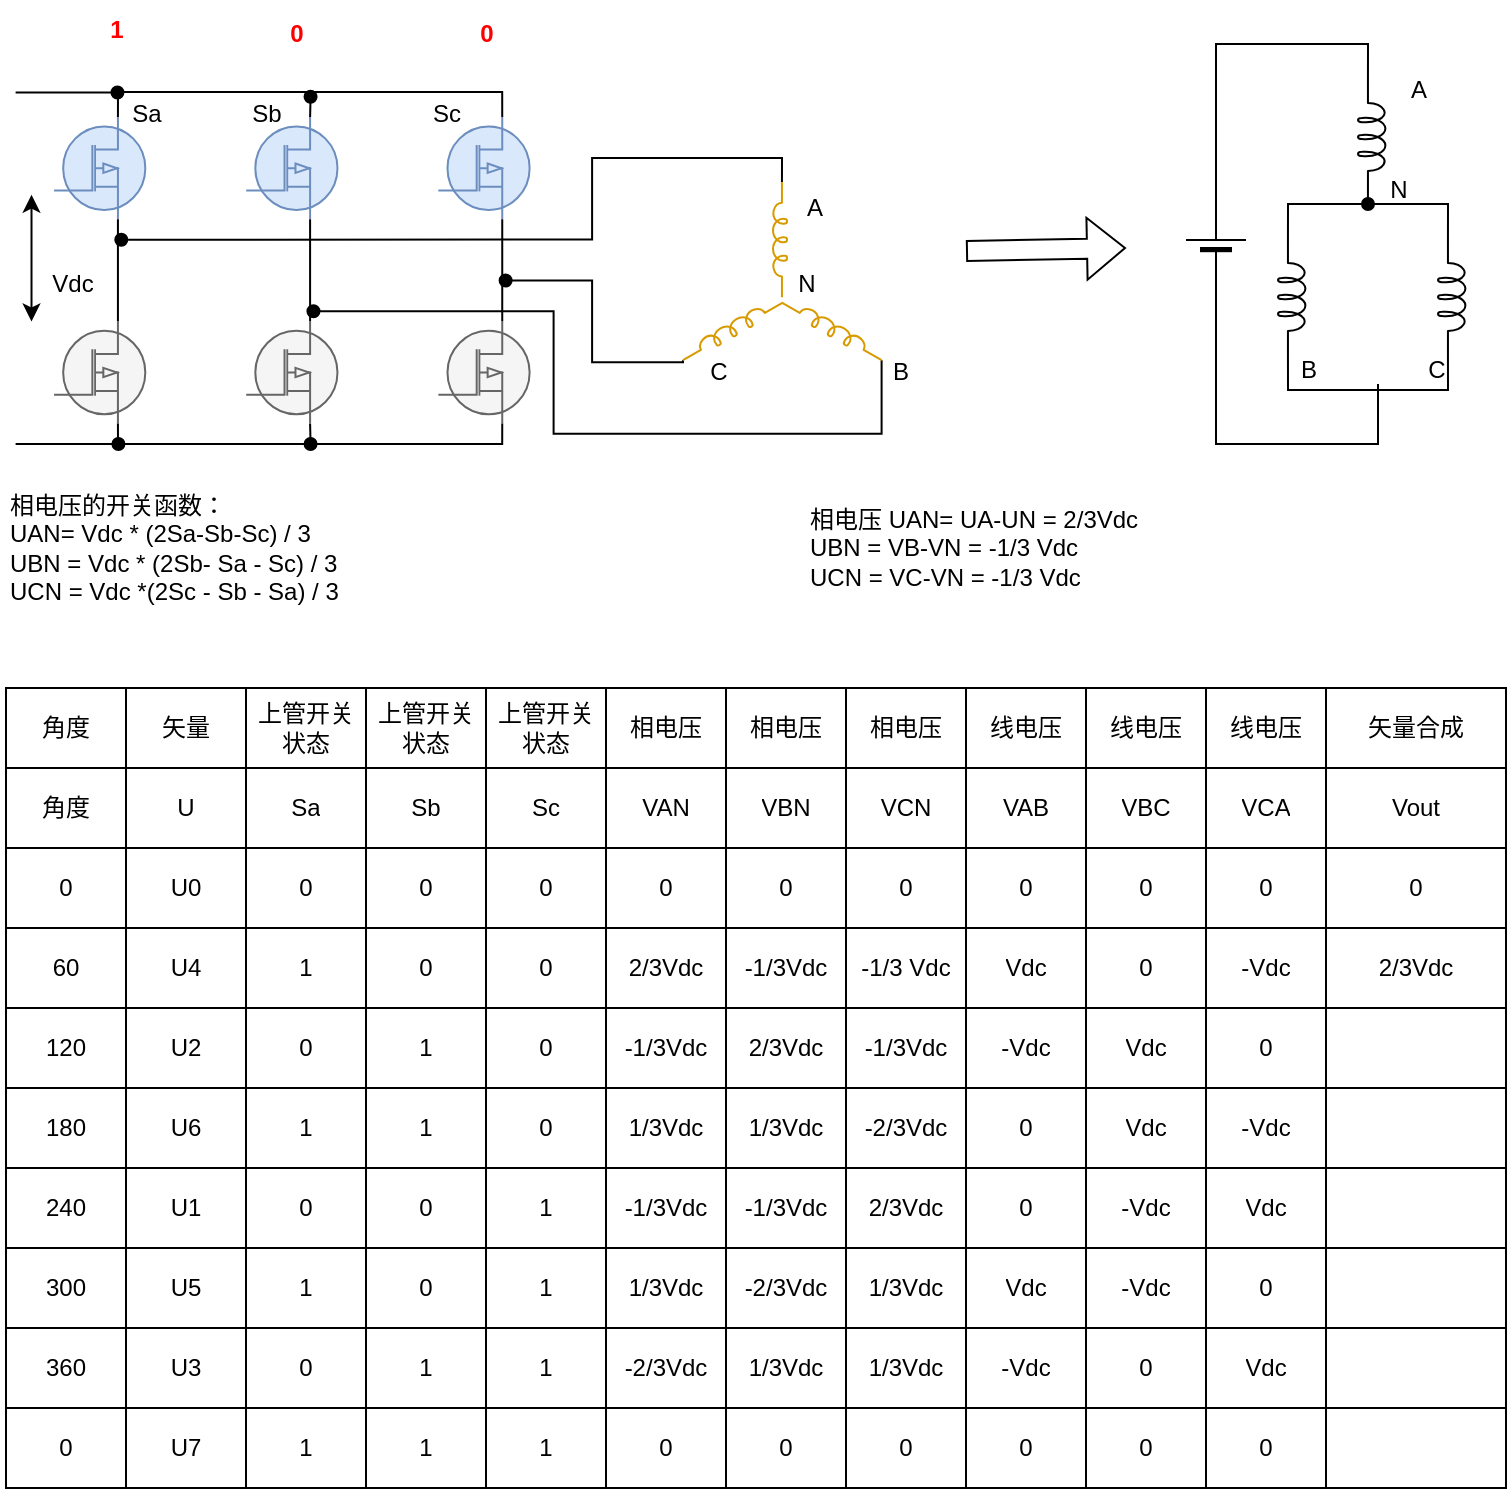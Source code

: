 <mxfile version="24.8.4">
  <diagram name="空间矢量电压等效" id="nmngKGhftoSC0VJmCKeP">
    <mxGraphModel dx="954" dy="558" grid="1" gridSize="10" guides="1" tooltips="1" connect="1" arrows="1" fold="1" page="1" pageScale="1" pageWidth="827" pageHeight="1169" math="0" shadow="0">
      <root>
        <mxCell id="0" />
        <mxCell id="1" parent="0" />
        <mxCell id="5_YuhG84WlwaUPd1VmNm-36" value="" style="group" vertex="1" connectable="0" parent="1">
          <mxGeometry x="80" y="48" width="461.744" height="190" as="geometry" />
        </mxCell>
        <mxCell id="5_YuhG84WlwaUPd1VmNm-1" value="" style="verticalLabelPosition=bottom;shadow=0;dashed=0;align=center;html=1;verticalAlign=top;shape=mxgraph.electrical.mosfets1.p-channel_mosfet_1;fillColor=#dae8fc;strokeColor=#6c8ebf;" vertex="1" parent="5_YuhG84WlwaUPd1VmNm-36">
          <mxGeometry x="24.02" y="26.559" width="45.637" height="51.075" as="geometry" />
        </mxCell>
        <mxCell id="5_YuhG84WlwaUPd1VmNm-2" value="" style="verticalLabelPosition=bottom;shadow=0;dashed=0;align=center;html=1;verticalAlign=top;shape=mxgraph.electrical.mosfets1.p-channel_mosfet_1;fillColor=#f5f5f5;strokeColor=#666666;fontColor=#333333;" vertex="1" parent="5_YuhG84WlwaUPd1VmNm-36">
          <mxGeometry x="24.02" y="128.71" width="45.637" height="51.075" as="geometry" />
        </mxCell>
        <mxCell id="5_YuhG84WlwaUPd1VmNm-3" style="edgeStyle=orthogonalEdgeStyle;rounded=0;orthogonalLoop=1;jettySize=auto;html=1;exitX=0.7;exitY=0;exitDx=0;exitDy=0;exitPerimeter=0;endArrow=oval;endFill=1;" edge="1" source="5_YuhG84WlwaUPd1VmNm-4" parent="5_YuhG84WlwaUPd1VmNm-36">
          <mxGeometry relative="1" as="geometry">
            <mxPoint x="152.284" y="16.344" as="targetPoint" />
          </mxGeometry>
        </mxCell>
        <mxCell id="5_YuhG84WlwaUPd1VmNm-4" value="" style="verticalLabelPosition=bottom;shadow=0;dashed=0;align=center;html=1;verticalAlign=top;shape=mxgraph.electrical.mosfets1.p-channel_mosfet_1;fillColor=#dae8fc;strokeColor=#6c8ebf;" vertex="1" parent="5_YuhG84WlwaUPd1VmNm-36">
          <mxGeometry x="120.098" y="26.559" width="45.637" height="51.075" as="geometry" />
        </mxCell>
        <mxCell id="5_YuhG84WlwaUPd1VmNm-5" style="edgeStyle=orthogonalEdgeStyle;rounded=0;orthogonalLoop=1;jettySize=auto;html=1;exitX=0.7;exitY=1;exitDx=0;exitDy=0;exitPerimeter=0;endArrow=oval;endFill=1;" edge="1" source="5_YuhG84WlwaUPd1VmNm-6" parent="5_YuhG84WlwaUPd1VmNm-36">
          <mxGeometry relative="1" as="geometry">
            <mxPoint x="152.284" y="190" as="targetPoint" />
          </mxGeometry>
        </mxCell>
        <mxCell id="5_YuhG84WlwaUPd1VmNm-6" value="" style="verticalLabelPosition=bottom;shadow=0;dashed=0;align=center;html=1;verticalAlign=top;shape=mxgraph.electrical.mosfets1.p-channel_mosfet_1;fillColor=#f5f5f5;strokeColor=#666666;fontColor=#333333;" vertex="1" parent="5_YuhG84WlwaUPd1VmNm-36">
          <mxGeometry x="120.098" y="128.71" width="45.637" height="51.075" as="geometry" />
        </mxCell>
        <mxCell id="5_YuhG84WlwaUPd1VmNm-7" value="" style="verticalLabelPosition=bottom;shadow=0;dashed=0;align=center;html=1;verticalAlign=top;shape=mxgraph.electrical.mosfets1.p-channel_mosfet_1;fillColor=#dae8fc;strokeColor=#6c8ebf;" vertex="1" parent="5_YuhG84WlwaUPd1VmNm-36">
          <mxGeometry x="216.176" y="26.559" width="45.637" height="51.075" as="geometry" />
        </mxCell>
        <mxCell id="5_YuhG84WlwaUPd1VmNm-8" value="" style="verticalLabelPosition=bottom;shadow=0;dashed=0;align=center;html=1;verticalAlign=top;shape=mxgraph.electrical.mosfets1.p-channel_mosfet_1;fillColor=#f5f5f5;strokeColor=#666666;fontColor=#333333;" vertex="1" parent="5_YuhG84WlwaUPd1VmNm-36">
          <mxGeometry x="216.176" y="128.71" width="45.637" height="51.075" as="geometry" />
        </mxCell>
        <mxCell id="5_YuhG84WlwaUPd1VmNm-9" style="edgeStyle=orthogonalEdgeStyle;rounded=0;orthogonalLoop=1;jettySize=auto;html=1;exitX=0.7;exitY=0;exitDx=0;exitDy=0;exitPerimeter=0;entryX=0.7;entryY=0;entryDx=0;entryDy=0;entryPerimeter=0;endArrow=none;endFill=0;" edge="1" source="5_YuhG84WlwaUPd1VmNm-1" target="5_YuhG84WlwaUPd1VmNm-7" parent="5_YuhG84WlwaUPd1VmNm-36">
          <mxGeometry relative="1" as="geometry">
            <Array as="points">
              <mxPoint x="56.116" y="14.074" />
              <mxPoint x="248.058" y="14.074" />
            </Array>
          </mxGeometry>
        </mxCell>
        <mxCell id="5_YuhG84WlwaUPd1VmNm-10" style="edgeStyle=orthogonalEdgeStyle;rounded=0;orthogonalLoop=1;jettySize=auto;html=1;exitX=0.7;exitY=1;exitDx=0;exitDy=0;exitPerimeter=0;entryX=0.7;entryY=0;entryDx=0;entryDy=0;entryPerimeter=0;endArrow=none;endFill=0;" edge="1" source="5_YuhG84WlwaUPd1VmNm-1" target="5_YuhG84WlwaUPd1VmNm-2" parent="5_YuhG84WlwaUPd1VmNm-36">
          <mxGeometry relative="1" as="geometry" />
        </mxCell>
        <mxCell id="5_YuhG84WlwaUPd1VmNm-11" style="edgeStyle=orthogonalEdgeStyle;rounded=0;orthogonalLoop=1;jettySize=auto;html=1;exitX=0.7;exitY=1;exitDx=0;exitDy=0;exitPerimeter=0;entryX=0.7;entryY=0;entryDx=0;entryDy=0;entryPerimeter=0;endArrow=none;endFill=0;" edge="1" source="5_YuhG84WlwaUPd1VmNm-4" target="5_YuhG84WlwaUPd1VmNm-6" parent="5_YuhG84WlwaUPd1VmNm-36">
          <mxGeometry relative="1" as="geometry" />
        </mxCell>
        <mxCell id="5_YuhG84WlwaUPd1VmNm-12" style="edgeStyle=orthogonalEdgeStyle;rounded=0;orthogonalLoop=1;jettySize=auto;html=1;exitX=0.7;exitY=1;exitDx=0;exitDy=0;exitPerimeter=0;entryX=0.7;entryY=0;entryDx=0;entryDy=0;entryPerimeter=0;endArrow=none;endFill=0;" edge="1" source="5_YuhG84WlwaUPd1VmNm-7" target="5_YuhG84WlwaUPd1VmNm-8" parent="5_YuhG84WlwaUPd1VmNm-36">
          <mxGeometry relative="1" as="geometry" />
        </mxCell>
        <mxCell id="5_YuhG84WlwaUPd1VmNm-13" style="edgeStyle=orthogonalEdgeStyle;rounded=0;orthogonalLoop=1;jettySize=auto;html=1;exitX=0.7;exitY=1;exitDx=0;exitDy=0;exitPerimeter=0;entryX=0.7;entryY=1;entryDx=0;entryDy=0;entryPerimeter=0;endArrow=none;endFill=0;" edge="1" source="5_YuhG84WlwaUPd1VmNm-2" target="5_YuhG84WlwaUPd1VmNm-8" parent="5_YuhG84WlwaUPd1VmNm-36">
          <mxGeometry relative="1" as="geometry">
            <Array as="points">
              <mxPoint x="56.116" y="190" />
              <mxPoint x="248.058" y="190" />
            </Array>
          </mxGeometry>
        </mxCell>
        <mxCell id="5_YuhG84WlwaUPd1VmNm-20" value="" style="endArrow=none;html=1;rounded=0;startArrow=oval;startFill=1;" edge="1" parent="5_YuhG84WlwaUPd1VmNm-36">
          <mxGeometry width="50" height="50" relative="1" as="geometry">
            <mxPoint x="55.725" y="14.233" as="sourcePoint" />
            <mxPoint x="4.804" y="14.233" as="targetPoint" />
          </mxGeometry>
        </mxCell>
        <mxCell id="5_YuhG84WlwaUPd1VmNm-21" value="" style="endArrow=none;html=1;rounded=0;startArrow=oval;startFill=1;" edge="1" parent="5_YuhG84WlwaUPd1VmNm-36">
          <mxGeometry width="50" height="50" relative="1" as="geometry">
            <mxPoint x="56.206" y="190" as="sourcePoint" />
            <mxPoint x="4.804" y="190" as="targetPoint" />
          </mxGeometry>
        </mxCell>
        <mxCell id="5_YuhG84WlwaUPd1VmNm-23" value="" style="group" vertex="1" connectable="0" parent="5_YuhG84WlwaUPd1VmNm-36">
          <mxGeometry x="336.273" y="57.204" width="125.471" height="111.72" as="geometry" />
        </mxCell>
        <mxCell id="5_YuhG84WlwaUPd1VmNm-24" value="" style="group" vertex="1" connectable="0" parent="5_YuhG84WlwaUPd1VmNm-23">
          <mxGeometry width="125.471" height="111.72" as="geometry" />
        </mxCell>
        <mxCell id="5_YuhG84WlwaUPd1VmNm-25" style="edgeStyle=orthogonalEdgeStyle;rounded=0;orthogonalLoop=1;jettySize=auto;html=1;exitX=0;exitY=0.645;exitDx=0;exitDy=0;exitPerimeter=0;endArrow=oval;endFill=1;" edge="1" parent="5_YuhG84WlwaUPd1VmNm-24" source="5_YuhG84WlwaUPd1VmNm-26">
          <mxGeometry relative="1" as="geometry">
            <mxPoint x="-86.47" y="51.075" as="targetPoint" />
            <Array as="points">
              <mxPoint x="-43.235" y="91.935" />
              <mxPoint x="-43.235" y="51.075" />
            </Array>
          </mxGeometry>
        </mxCell>
        <mxCell id="5_YuhG84WlwaUPd1VmNm-26" value="" style="pointerEvents=1;verticalLabelPosition=bottom;shadow=0;dashed=0;align=center;html=1;verticalAlign=top;shape=mxgraph.electrical.inductors.inductor_5;rotation=-30;fillColor=#ffe6cc;strokeColor=#d79b00;" vertex="1" parent="5_YuhG84WlwaUPd1VmNm-24">
          <mxGeometry x="-2.18" y="72.016" width="57.647" height="7.151" as="geometry" />
        </mxCell>
        <mxCell id="5_YuhG84WlwaUPd1VmNm-27" style="edgeStyle=orthogonalEdgeStyle;rounded=0;orthogonalLoop=1;jettySize=auto;html=1;exitX=1;exitY=0.645;exitDx=0;exitDy=0;exitPerimeter=0;endArrow=oval;endFill=1;" edge="1" parent="5_YuhG84WlwaUPd1VmNm-24" source="5_YuhG84WlwaUPd1VmNm-28">
          <mxGeometry relative="1" as="geometry">
            <mxPoint x="-278.626" y="30.645" as="targetPoint" />
            <Array as="points">
              <mxPoint x="51.882" y="-10.215" />
              <mxPoint x="-43.235" y="-10.215" />
              <mxPoint x="-43.235" y="31.156" />
            </Array>
          </mxGeometry>
        </mxCell>
        <mxCell id="5_YuhG84WlwaUPd1VmNm-28" value="" style="pointerEvents=1;verticalLabelPosition=bottom;shadow=0;dashed=0;align=center;html=1;verticalAlign=top;shape=mxgraph.electrical.inductors.inductor_5;rotation=-90;fillColor=#ffe6cc;strokeColor=#d79b00;" vertex="1" parent="5_YuhG84WlwaUPd1VmNm-24">
          <mxGeometry x="21.839" y="27.07" width="57.647" height="7.151" as="geometry" />
        </mxCell>
        <mxCell id="5_YuhG84WlwaUPd1VmNm-29" style="edgeStyle=orthogonalEdgeStyle;rounded=0;orthogonalLoop=1;jettySize=auto;html=1;exitX=1;exitY=0.645;exitDx=0;exitDy=0;exitPerimeter=0;endArrow=oval;endFill=1;" edge="1" parent="5_YuhG84WlwaUPd1VmNm-24" source="5_YuhG84WlwaUPd1VmNm-30">
          <mxGeometry relative="1" as="geometry">
            <mxPoint x="-182.548" y="66.398" as="targetPoint" />
            <Array as="points">
              <mxPoint x="101.362" y="127.688" />
              <mxPoint x="-62.451" y="127.688" />
              <mxPoint x="-62.451" y="66.909" />
            </Array>
          </mxGeometry>
        </mxCell>
        <mxCell id="5_YuhG84WlwaUPd1VmNm-30" value="" style="pointerEvents=1;verticalLabelPosition=bottom;shadow=0;dashed=0;align=center;html=1;verticalAlign=top;shape=mxgraph.electrical.inductors.inductor_5;rotation=30;fillColor=#ffe6cc;strokeColor=#d79b00;" vertex="1" parent="5_YuhG84WlwaUPd1VmNm-24">
          <mxGeometry x="48.261" y="72.016" width="57.647" height="7.151" as="geometry" />
        </mxCell>
        <mxCell id="5_YuhG84WlwaUPd1VmNm-31" value="A" style="text;html=1;align=center;verticalAlign=middle;resizable=0;points=[];autosize=1;strokeColor=none;fillColor=none;" vertex="1" parent="5_YuhG84WlwaUPd1VmNm-24">
          <mxGeometry x="52.844" width="30" height="30" as="geometry" />
        </mxCell>
        <mxCell id="5_YuhG84WlwaUPd1VmNm-32" value="B" style="text;html=1;align=center;verticalAlign=middle;resizable=0;points=[];autosize=1;strokeColor=none;fillColor=none;" vertex="1" parent="5_YuhG84WlwaUPd1VmNm-24">
          <mxGeometry x="95.471" y="81.72" width="30" height="30" as="geometry" />
        </mxCell>
        <mxCell id="5_YuhG84WlwaUPd1VmNm-33" value="C" style="text;html=1;align=center;verticalAlign=middle;resizable=0;points=[];autosize=1;strokeColor=none;fillColor=none;" vertex="1" parent="5_YuhG84WlwaUPd1VmNm-24">
          <mxGeometry x="4.805" y="81.72" width="30" height="30" as="geometry" />
        </mxCell>
        <mxCell id="5_YuhG84WlwaUPd1VmNm-39" value="N" style="text;html=1;align=center;verticalAlign=middle;resizable=0;points=[];autosize=1;strokeColor=none;fillColor=none;" vertex="1" parent="5_YuhG84WlwaUPd1VmNm-24">
          <mxGeometry x="48.258" y="37.796" width="30" height="30" as="geometry" />
        </mxCell>
        <mxCell id="5_YuhG84WlwaUPd1VmNm-37" value="" style="endArrow=classic;startArrow=classic;html=1;rounded=0;" edge="1" parent="5_YuhG84WlwaUPd1VmNm-36">
          <mxGeometry width="50" height="50" relative="1" as="geometry">
            <mxPoint x="12.754" y="128.707" as="sourcePoint" />
            <mxPoint x="12.754" y="65.374" as="targetPoint" />
          </mxGeometry>
        </mxCell>
        <mxCell id="5_YuhG84WlwaUPd1VmNm-38" value="Vdc" style="text;html=1;align=center;verticalAlign=middle;resizable=0;points=[];autosize=1;strokeColor=none;fillColor=none;" vertex="1" parent="5_YuhG84WlwaUPd1VmNm-36">
          <mxGeometry x="12.754" y="95.169" width="40" height="30" as="geometry" />
        </mxCell>
        <mxCell id="5_YuhG84WlwaUPd1VmNm-55" value="" style="group" vertex="1" connectable="0" parent="1">
          <mxGeometry x="670" y="46" width="140" height="192" as="geometry" />
        </mxCell>
        <mxCell id="5_YuhG84WlwaUPd1VmNm-46" style="edgeStyle=orthogonalEdgeStyle;rounded=0;orthogonalLoop=1;jettySize=auto;html=1;exitX=1;exitY=0.645;exitDx=0;exitDy=0;exitPerimeter=0;endArrow=oval;endFill=1;" edge="1" parent="5_YuhG84WlwaUPd1VmNm-55" source="5_YuhG84WlwaUPd1VmNm-41">
          <mxGeometry relative="1" as="geometry">
            <mxPoint x="91" y="72" as="targetPoint" />
          </mxGeometry>
        </mxCell>
        <mxCell id="5_YuhG84WlwaUPd1VmNm-41" value="" style="pointerEvents=1;verticalLabelPosition=bottom;shadow=0;dashed=0;align=center;html=1;verticalAlign=top;shape=mxgraph.electrical.inductors.inductor_5;direction=south;" vertex="1" parent="5_YuhG84WlwaUPd1VmNm-55">
          <mxGeometry x="86" y="12" width="14" height="53" as="geometry" />
        </mxCell>
        <mxCell id="5_YuhG84WlwaUPd1VmNm-43" value="" style="pointerEvents=1;verticalLabelPosition=bottom;shadow=0;dashed=0;align=center;html=1;verticalAlign=top;shape=mxgraph.electrical.inductors.inductor_5;direction=south;" vertex="1" parent="5_YuhG84WlwaUPd1VmNm-55">
          <mxGeometry x="46" y="92" width="14" height="53" as="geometry" />
        </mxCell>
        <mxCell id="5_YuhG84WlwaUPd1VmNm-44" value="" style="pointerEvents=1;verticalLabelPosition=bottom;shadow=0;dashed=0;align=center;html=1;verticalAlign=top;shape=mxgraph.electrical.inductors.inductor_5;direction=south;" vertex="1" parent="5_YuhG84WlwaUPd1VmNm-55">
          <mxGeometry x="126" y="92" width="14" height="53" as="geometry" />
        </mxCell>
        <mxCell id="5_YuhG84WlwaUPd1VmNm-45" style="edgeStyle=orthogonalEdgeStyle;rounded=0;orthogonalLoop=1;jettySize=auto;html=1;exitX=0;exitY=0.645;exitDx=0;exitDy=0;exitPerimeter=0;entryX=0;entryY=0.645;entryDx=0;entryDy=0;entryPerimeter=0;endArrow=none;endFill=0;" edge="1" parent="5_YuhG84WlwaUPd1VmNm-55" source="5_YuhG84WlwaUPd1VmNm-43" target="5_YuhG84WlwaUPd1VmNm-44">
          <mxGeometry relative="1" as="geometry" />
        </mxCell>
        <mxCell id="5_YuhG84WlwaUPd1VmNm-47" style="edgeStyle=orthogonalEdgeStyle;rounded=0;orthogonalLoop=1;jettySize=auto;html=1;exitX=1;exitY=0.645;exitDx=0;exitDy=0;exitPerimeter=0;entryX=1;entryY=0.645;entryDx=0;entryDy=0;entryPerimeter=0;endArrow=none;endFill=0;" edge="1" parent="5_YuhG84WlwaUPd1VmNm-55" source="5_YuhG84WlwaUPd1VmNm-43" target="5_YuhG84WlwaUPd1VmNm-44">
          <mxGeometry relative="1" as="geometry" />
        </mxCell>
        <mxCell id="5_YuhG84WlwaUPd1VmNm-50" style="edgeStyle=orthogonalEdgeStyle;rounded=0;orthogonalLoop=1;jettySize=auto;html=1;exitX=0;exitY=0.5;exitDx=0;exitDy=0;exitPerimeter=0;endArrow=none;endFill=0;" edge="1" parent="5_YuhG84WlwaUPd1VmNm-55" source="5_YuhG84WlwaUPd1VmNm-48">
          <mxGeometry relative="1" as="geometry">
            <mxPoint x="96" y="162" as="targetPoint" />
            <Array as="points">
              <mxPoint x="15" y="192" />
              <mxPoint x="96" y="192" />
            </Array>
          </mxGeometry>
        </mxCell>
        <mxCell id="5_YuhG84WlwaUPd1VmNm-48" value="" style="verticalLabelPosition=bottom;shadow=0;dashed=0;align=center;fillColor=strokeColor;html=1;verticalAlign=top;strokeWidth=1;shape=mxgraph.electrical.miscellaneous.monocell_battery;direction=north;" vertex="1" parent="5_YuhG84WlwaUPd1VmNm-55">
          <mxGeometry y="72" width="30" height="40" as="geometry" />
        </mxCell>
        <mxCell id="5_YuhG84WlwaUPd1VmNm-49" style="edgeStyle=orthogonalEdgeStyle;rounded=0;orthogonalLoop=1;jettySize=auto;html=1;exitX=1;exitY=0.5;exitDx=0;exitDy=0;exitPerimeter=0;entryX=0;entryY=0.645;entryDx=0;entryDy=0;entryPerimeter=0;endArrow=none;endFill=0;" edge="1" parent="5_YuhG84WlwaUPd1VmNm-55" source="5_YuhG84WlwaUPd1VmNm-48" target="5_YuhG84WlwaUPd1VmNm-41">
          <mxGeometry relative="1" as="geometry" />
        </mxCell>
        <mxCell id="5_YuhG84WlwaUPd1VmNm-51" value="A" style="text;html=1;align=center;verticalAlign=middle;resizable=0;points=[];autosize=1;strokeColor=none;fillColor=none;" vertex="1" parent="5_YuhG84WlwaUPd1VmNm-55">
          <mxGeometry x="101" width="30" height="30" as="geometry" />
        </mxCell>
        <mxCell id="5_YuhG84WlwaUPd1VmNm-52" value="N" style="text;html=1;align=center;verticalAlign=middle;resizable=0;points=[];autosize=1;strokeColor=none;fillColor=none;" vertex="1" parent="5_YuhG84WlwaUPd1VmNm-55">
          <mxGeometry x="91" y="50" width="30" height="30" as="geometry" />
        </mxCell>
        <mxCell id="5_YuhG84WlwaUPd1VmNm-53" value="B" style="text;html=1;align=center;verticalAlign=middle;resizable=0;points=[];autosize=1;strokeColor=none;fillColor=none;" vertex="1" parent="5_YuhG84WlwaUPd1VmNm-55">
          <mxGeometry x="46" y="140" width="30" height="30" as="geometry" />
        </mxCell>
        <mxCell id="5_YuhG84WlwaUPd1VmNm-54" value="C" style="text;html=1;align=center;verticalAlign=middle;resizable=0;points=[];autosize=1;strokeColor=none;fillColor=none;" vertex="1" parent="5_YuhG84WlwaUPd1VmNm-55">
          <mxGeometry x="110" y="140" width="30" height="30" as="geometry" />
        </mxCell>
        <mxCell id="5_YuhG84WlwaUPd1VmNm-56" value="" style="shape=flexArrow;endArrow=classic;html=1;rounded=0;" edge="1" parent="1">
          <mxGeometry width="50" height="50" relative="1" as="geometry">
            <mxPoint x="560" y="141.5" as="sourcePoint" />
            <mxPoint x="640" y="140" as="targetPoint" />
          </mxGeometry>
        </mxCell>
        <mxCell id="5_YuhG84WlwaUPd1VmNm-57" value="" style="shape=table;startSize=0;container=1;collapsible=0;childLayout=tableLayout;" vertex="1" parent="1">
          <mxGeometry x="80" y="360" width="750" height="400" as="geometry" />
        </mxCell>
        <mxCell id="5_YuhG84WlwaUPd1VmNm-138" style="shape=tableRow;horizontal=0;startSize=0;swimlaneHead=0;swimlaneBody=0;strokeColor=inherit;top=0;left=0;bottom=0;right=0;collapsible=0;dropTarget=0;fillColor=none;points=[[0,0.5],[1,0.5]];portConstraint=eastwest;" vertex="1" parent="5_YuhG84WlwaUPd1VmNm-57">
          <mxGeometry width="750" height="40" as="geometry" />
        </mxCell>
        <mxCell id="5_YuhG84WlwaUPd1VmNm-187" value="角度" style="shape=partialRectangle;html=1;whiteSpace=wrap;connectable=0;strokeColor=inherit;overflow=hidden;fillColor=none;top=0;left=0;bottom=0;right=0;pointerEvents=1;" vertex="1" parent="5_YuhG84WlwaUPd1VmNm-138">
          <mxGeometry width="60" height="40" as="geometry">
            <mxRectangle width="60" height="40" as="alternateBounds" />
          </mxGeometry>
        </mxCell>
        <mxCell id="5_YuhG84WlwaUPd1VmNm-177" value="矢量" style="shape=partialRectangle;html=1;whiteSpace=wrap;connectable=0;strokeColor=inherit;overflow=hidden;fillColor=none;top=0;left=0;bottom=0;right=0;pointerEvents=1;" vertex="1" parent="5_YuhG84WlwaUPd1VmNm-138">
          <mxGeometry x="60" width="60" height="40" as="geometry">
            <mxRectangle width="60" height="40" as="alternateBounds" />
          </mxGeometry>
        </mxCell>
        <mxCell id="5_YuhG84WlwaUPd1VmNm-139" value="上管开关状态" style="shape=partialRectangle;html=1;whiteSpace=wrap;connectable=0;strokeColor=inherit;overflow=hidden;fillColor=none;top=0;left=0;bottom=0;right=0;pointerEvents=1;" vertex="1" parent="5_YuhG84WlwaUPd1VmNm-138">
          <mxGeometry x="120" width="60" height="40" as="geometry">
            <mxRectangle width="60" height="40" as="alternateBounds" />
          </mxGeometry>
        </mxCell>
        <mxCell id="5_YuhG84WlwaUPd1VmNm-140" value="上管开关状态" style="shape=partialRectangle;html=1;whiteSpace=wrap;connectable=0;strokeColor=inherit;overflow=hidden;fillColor=none;top=0;left=0;bottom=0;right=0;pointerEvents=1;" vertex="1" parent="5_YuhG84WlwaUPd1VmNm-138">
          <mxGeometry x="180" width="60" height="40" as="geometry">
            <mxRectangle width="60" height="40" as="alternateBounds" />
          </mxGeometry>
        </mxCell>
        <mxCell id="5_YuhG84WlwaUPd1VmNm-141" value="上管开关状态" style="shape=partialRectangle;html=1;whiteSpace=wrap;connectable=0;strokeColor=inherit;overflow=hidden;fillColor=none;top=0;left=0;bottom=0;right=0;pointerEvents=1;" vertex="1" parent="5_YuhG84WlwaUPd1VmNm-138">
          <mxGeometry x="240" width="60" height="40" as="geometry">
            <mxRectangle width="60" height="40" as="alternateBounds" />
          </mxGeometry>
        </mxCell>
        <mxCell id="5_YuhG84WlwaUPd1VmNm-142" value="相电压" style="shape=partialRectangle;html=1;whiteSpace=wrap;connectable=0;strokeColor=inherit;overflow=hidden;fillColor=none;top=0;left=0;bottom=0;right=0;pointerEvents=1;" vertex="1" parent="5_YuhG84WlwaUPd1VmNm-138">
          <mxGeometry x="300" width="60" height="40" as="geometry">
            <mxRectangle width="60" height="40" as="alternateBounds" />
          </mxGeometry>
        </mxCell>
        <mxCell id="5_YuhG84WlwaUPd1VmNm-143" value="相电压" style="shape=partialRectangle;html=1;whiteSpace=wrap;connectable=0;strokeColor=inherit;overflow=hidden;fillColor=none;top=0;left=0;bottom=0;right=0;pointerEvents=1;" vertex="1" parent="5_YuhG84WlwaUPd1VmNm-138">
          <mxGeometry x="360" width="60" height="40" as="geometry">
            <mxRectangle width="60" height="40" as="alternateBounds" />
          </mxGeometry>
        </mxCell>
        <mxCell id="5_YuhG84WlwaUPd1VmNm-144" value="相电压" style="shape=partialRectangle;html=1;whiteSpace=wrap;connectable=0;strokeColor=inherit;overflow=hidden;fillColor=none;top=0;left=0;bottom=0;right=0;pointerEvents=1;" vertex="1" parent="5_YuhG84WlwaUPd1VmNm-138">
          <mxGeometry x="420" width="60" height="40" as="geometry">
            <mxRectangle width="60" height="40" as="alternateBounds" />
          </mxGeometry>
        </mxCell>
        <mxCell id="5_YuhG84WlwaUPd1VmNm-145" value="线电压" style="shape=partialRectangle;html=1;whiteSpace=wrap;connectable=0;strokeColor=inherit;overflow=hidden;fillColor=none;top=0;left=0;bottom=0;right=0;pointerEvents=1;" vertex="1" parent="5_YuhG84WlwaUPd1VmNm-138">
          <mxGeometry x="480" width="60" height="40" as="geometry">
            <mxRectangle width="60" height="40" as="alternateBounds" />
          </mxGeometry>
        </mxCell>
        <mxCell id="5_YuhG84WlwaUPd1VmNm-146" value="线电压" style="shape=partialRectangle;html=1;whiteSpace=wrap;connectable=0;strokeColor=inherit;overflow=hidden;fillColor=none;top=0;left=0;bottom=0;right=0;pointerEvents=1;" vertex="1" parent="5_YuhG84WlwaUPd1VmNm-138">
          <mxGeometry x="540" width="60" height="40" as="geometry">
            <mxRectangle width="60" height="40" as="alternateBounds" />
          </mxGeometry>
        </mxCell>
        <mxCell id="5_YuhG84WlwaUPd1VmNm-147" value="线电压" style="shape=partialRectangle;html=1;whiteSpace=wrap;connectable=0;strokeColor=inherit;overflow=hidden;fillColor=none;top=0;left=0;bottom=0;right=0;pointerEvents=1;" vertex="1" parent="5_YuhG84WlwaUPd1VmNm-138">
          <mxGeometry x="600" width="60" height="40" as="geometry">
            <mxRectangle width="60" height="40" as="alternateBounds" />
          </mxGeometry>
        </mxCell>
        <mxCell id="5_YuhG84WlwaUPd1VmNm-148" value="矢量合成" style="shape=partialRectangle;html=1;whiteSpace=wrap;connectable=0;strokeColor=inherit;overflow=hidden;fillColor=none;top=0;left=0;bottom=0;right=0;pointerEvents=1;" vertex="1" parent="5_YuhG84WlwaUPd1VmNm-138">
          <mxGeometry x="660" width="90" height="40" as="geometry">
            <mxRectangle width="90" height="40" as="alternateBounds" />
          </mxGeometry>
        </mxCell>
        <mxCell id="5_YuhG84WlwaUPd1VmNm-58" value="" style="shape=tableRow;horizontal=0;startSize=0;swimlaneHead=0;swimlaneBody=0;strokeColor=inherit;top=0;left=0;bottom=0;right=0;collapsible=0;dropTarget=0;fillColor=none;points=[[0,0.5],[1,0.5]];portConstraint=eastwest;" vertex="1" parent="5_YuhG84WlwaUPd1VmNm-57">
          <mxGeometry y="40" width="750" height="40" as="geometry" />
        </mxCell>
        <mxCell id="5_YuhG84WlwaUPd1VmNm-188" value="角度" style="shape=partialRectangle;html=1;whiteSpace=wrap;connectable=0;strokeColor=inherit;overflow=hidden;fillColor=none;top=0;left=0;bottom=0;right=0;pointerEvents=1;" vertex="1" parent="5_YuhG84WlwaUPd1VmNm-58">
          <mxGeometry width="60" height="40" as="geometry">
            <mxRectangle width="60" height="40" as="alternateBounds" />
          </mxGeometry>
        </mxCell>
        <mxCell id="5_YuhG84WlwaUPd1VmNm-178" value="U" style="shape=partialRectangle;html=1;whiteSpace=wrap;connectable=0;strokeColor=inherit;overflow=hidden;fillColor=none;top=0;left=0;bottom=0;right=0;pointerEvents=1;" vertex="1" parent="5_YuhG84WlwaUPd1VmNm-58">
          <mxGeometry x="60" width="60" height="40" as="geometry">
            <mxRectangle width="60" height="40" as="alternateBounds" />
          </mxGeometry>
        </mxCell>
        <mxCell id="5_YuhG84WlwaUPd1VmNm-59" value="Sa" style="shape=partialRectangle;html=1;whiteSpace=wrap;connectable=0;strokeColor=inherit;overflow=hidden;fillColor=none;top=0;left=0;bottom=0;right=0;pointerEvents=1;" vertex="1" parent="5_YuhG84WlwaUPd1VmNm-58">
          <mxGeometry x="120" width="60" height="40" as="geometry">
            <mxRectangle width="60" height="40" as="alternateBounds" />
          </mxGeometry>
        </mxCell>
        <mxCell id="5_YuhG84WlwaUPd1VmNm-60" value="Sb" style="shape=partialRectangle;html=1;whiteSpace=wrap;connectable=0;strokeColor=inherit;overflow=hidden;fillColor=none;top=0;left=0;bottom=0;right=0;pointerEvents=1;" vertex="1" parent="5_YuhG84WlwaUPd1VmNm-58">
          <mxGeometry x="180" width="60" height="40" as="geometry">
            <mxRectangle width="60" height="40" as="alternateBounds" />
          </mxGeometry>
        </mxCell>
        <mxCell id="5_YuhG84WlwaUPd1VmNm-61" value="Sc" style="shape=partialRectangle;html=1;whiteSpace=wrap;connectable=0;strokeColor=inherit;overflow=hidden;fillColor=none;top=0;left=0;bottom=0;right=0;pointerEvents=1;" vertex="1" parent="5_YuhG84WlwaUPd1VmNm-58">
          <mxGeometry x="240" width="60" height="40" as="geometry">
            <mxRectangle width="60" height="40" as="alternateBounds" />
          </mxGeometry>
        </mxCell>
        <mxCell id="5_YuhG84WlwaUPd1VmNm-62" value="VAN" style="shape=partialRectangle;html=1;whiteSpace=wrap;connectable=0;strokeColor=inherit;overflow=hidden;fillColor=none;top=0;left=0;bottom=0;right=0;pointerEvents=1;" vertex="1" parent="5_YuhG84WlwaUPd1VmNm-58">
          <mxGeometry x="300" width="60" height="40" as="geometry">
            <mxRectangle width="60" height="40" as="alternateBounds" />
          </mxGeometry>
        </mxCell>
        <mxCell id="5_YuhG84WlwaUPd1VmNm-96" value="VBN" style="shape=partialRectangle;html=1;whiteSpace=wrap;connectable=0;strokeColor=inherit;overflow=hidden;fillColor=none;top=0;left=0;bottom=0;right=0;pointerEvents=1;" vertex="1" parent="5_YuhG84WlwaUPd1VmNm-58">
          <mxGeometry x="360" width="60" height="40" as="geometry">
            <mxRectangle width="60" height="40" as="alternateBounds" />
          </mxGeometry>
        </mxCell>
        <mxCell id="5_YuhG84WlwaUPd1VmNm-110" value="VCN" style="shape=partialRectangle;html=1;whiteSpace=wrap;connectable=0;strokeColor=inherit;overflow=hidden;fillColor=none;top=0;left=0;bottom=0;right=0;pointerEvents=1;" vertex="1" parent="5_YuhG84WlwaUPd1VmNm-58">
          <mxGeometry x="420" width="60" height="40" as="geometry">
            <mxRectangle width="60" height="40" as="alternateBounds" />
          </mxGeometry>
        </mxCell>
        <mxCell id="5_YuhG84WlwaUPd1VmNm-103" value="VAB" style="shape=partialRectangle;html=1;whiteSpace=wrap;connectable=0;strokeColor=inherit;overflow=hidden;fillColor=none;top=0;left=0;bottom=0;right=0;pointerEvents=1;" vertex="1" parent="5_YuhG84WlwaUPd1VmNm-58">
          <mxGeometry x="480" width="60" height="40" as="geometry">
            <mxRectangle width="60" height="40" as="alternateBounds" />
          </mxGeometry>
        </mxCell>
        <mxCell id="5_YuhG84WlwaUPd1VmNm-124" value="VBC" style="shape=partialRectangle;html=1;whiteSpace=wrap;connectable=0;strokeColor=inherit;overflow=hidden;fillColor=none;top=0;left=0;bottom=0;right=0;pointerEvents=1;" vertex="1" parent="5_YuhG84WlwaUPd1VmNm-58">
          <mxGeometry x="540" width="60" height="40" as="geometry">
            <mxRectangle width="60" height="40" as="alternateBounds" />
          </mxGeometry>
        </mxCell>
        <mxCell id="5_YuhG84WlwaUPd1VmNm-117" value="VCA" style="shape=partialRectangle;html=1;whiteSpace=wrap;connectable=0;strokeColor=inherit;overflow=hidden;fillColor=none;top=0;left=0;bottom=0;right=0;pointerEvents=1;" vertex="1" parent="5_YuhG84WlwaUPd1VmNm-58">
          <mxGeometry x="600" width="60" height="40" as="geometry">
            <mxRectangle width="60" height="40" as="alternateBounds" />
          </mxGeometry>
        </mxCell>
        <mxCell id="5_YuhG84WlwaUPd1VmNm-131" value="Vout" style="shape=partialRectangle;html=1;whiteSpace=wrap;connectable=0;strokeColor=inherit;overflow=hidden;fillColor=none;top=0;left=0;bottom=0;right=0;pointerEvents=1;" vertex="1" parent="5_YuhG84WlwaUPd1VmNm-58">
          <mxGeometry x="660" width="90" height="40" as="geometry">
            <mxRectangle width="90" height="40" as="alternateBounds" />
          </mxGeometry>
        </mxCell>
        <mxCell id="5_YuhG84WlwaUPd1VmNm-78" style="shape=tableRow;horizontal=0;startSize=0;swimlaneHead=0;swimlaneBody=0;strokeColor=inherit;top=0;left=0;bottom=0;right=0;collapsible=0;dropTarget=0;fillColor=none;points=[[0,0.5],[1,0.5]];portConstraint=eastwest;" vertex="1" parent="5_YuhG84WlwaUPd1VmNm-57">
          <mxGeometry y="80" width="750" height="40" as="geometry" />
        </mxCell>
        <mxCell id="5_YuhG84WlwaUPd1VmNm-189" value="0" style="shape=partialRectangle;html=1;whiteSpace=wrap;connectable=0;strokeColor=inherit;overflow=hidden;fillColor=none;top=0;left=0;bottom=0;right=0;pointerEvents=1;" vertex="1" parent="5_YuhG84WlwaUPd1VmNm-78">
          <mxGeometry width="60" height="40" as="geometry">
            <mxRectangle width="60" height="40" as="alternateBounds" />
          </mxGeometry>
        </mxCell>
        <mxCell id="5_YuhG84WlwaUPd1VmNm-179" value="U0" style="shape=partialRectangle;html=1;whiteSpace=wrap;connectable=0;strokeColor=inherit;overflow=hidden;fillColor=none;top=0;left=0;bottom=0;right=0;pointerEvents=1;" vertex="1" parent="5_YuhG84WlwaUPd1VmNm-78">
          <mxGeometry x="60" width="60" height="40" as="geometry">
            <mxRectangle width="60" height="40" as="alternateBounds" />
          </mxGeometry>
        </mxCell>
        <mxCell id="5_YuhG84WlwaUPd1VmNm-79" value="0" style="shape=partialRectangle;html=1;whiteSpace=wrap;connectable=0;strokeColor=inherit;overflow=hidden;fillColor=none;top=0;left=0;bottom=0;right=0;pointerEvents=1;" vertex="1" parent="5_YuhG84WlwaUPd1VmNm-78">
          <mxGeometry x="120" width="60" height="40" as="geometry">
            <mxRectangle width="60" height="40" as="alternateBounds" />
          </mxGeometry>
        </mxCell>
        <mxCell id="5_YuhG84WlwaUPd1VmNm-80" value="0" style="shape=partialRectangle;html=1;whiteSpace=wrap;connectable=0;strokeColor=inherit;overflow=hidden;fillColor=none;top=0;left=0;bottom=0;right=0;pointerEvents=1;" vertex="1" parent="5_YuhG84WlwaUPd1VmNm-78">
          <mxGeometry x="180" width="60" height="40" as="geometry">
            <mxRectangle width="60" height="40" as="alternateBounds" />
          </mxGeometry>
        </mxCell>
        <mxCell id="5_YuhG84WlwaUPd1VmNm-81" value="0" style="shape=partialRectangle;html=1;whiteSpace=wrap;connectable=0;strokeColor=inherit;overflow=hidden;fillColor=none;top=0;left=0;bottom=0;right=0;pointerEvents=1;" vertex="1" parent="5_YuhG84WlwaUPd1VmNm-78">
          <mxGeometry x="240" width="60" height="40" as="geometry">
            <mxRectangle width="60" height="40" as="alternateBounds" />
          </mxGeometry>
        </mxCell>
        <mxCell id="5_YuhG84WlwaUPd1VmNm-82" value="0" style="shape=partialRectangle;html=1;whiteSpace=wrap;connectable=0;strokeColor=inherit;overflow=hidden;fillColor=none;top=0;left=0;bottom=0;right=0;pointerEvents=1;" vertex="1" parent="5_YuhG84WlwaUPd1VmNm-78">
          <mxGeometry x="300" width="60" height="40" as="geometry">
            <mxRectangle width="60" height="40" as="alternateBounds" />
          </mxGeometry>
        </mxCell>
        <mxCell id="5_YuhG84WlwaUPd1VmNm-97" value="0" style="shape=partialRectangle;html=1;whiteSpace=wrap;connectable=0;strokeColor=inherit;overflow=hidden;fillColor=none;top=0;left=0;bottom=0;right=0;pointerEvents=1;" vertex="1" parent="5_YuhG84WlwaUPd1VmNm-78">
          <mxGeometry x="360" width="60" height="40" as="geometry">
            <mxRectangle width="60" height="40" as="alternateBounds" />
          </mxGeometry>
        </mxCell>
        <mxCell id="5_YuhG84WlwaUPd1VmNm-111" value="0" style="shape=partialRectangle;html=1;whiteSpace=wrap;connectable=0;strokeColor=inherit;overflow=hidden;fillColor=none;top=0;left=0;bottom=0;right=0;pointerEvents=1;" vertex="1" parent="5_YuhG84WlwaUPd1VmNm-78">
          <mxGeometry x="420" width="60" height="40" as="geometry">
            <mxRectangle width="60" height="40" as="alternateBounds" />
          </mxGeometry>
        </mxCell>
        <mxCell id="5_YuhG84WlwaUPd1VmNm-104" value="0" style="shape=partialRectangle;html=1;whiteSpace=wrap;connectable=0;strokeColor=inherit;overflow=hidden;fillColor=none;top=0;left=0;bottom=0;right=0;pointerEvents=1;" vertex="1" parent="5_YuhG84WlwaUPd1VmNm-78">
          <mxGeometry x="480" width="60" height="40" as="geometry">
            <mxRectangle width="60" height="40" as="alternateBounds" />
          </mxGeometry>
        </mxCell>
        <mxCell id="5_YuhG84WlwaUPd1VmNm-125" value="0" style="shape=partialRectangle;html=1;whiteSpace=wrap;connectable=0;strokeColor=inherit;overflow=hidden;fillColor=none;top=0;left=0;bottom=0;right=0;pointerEvents=1;" vertex="1" parent="5_YuhG84WlwaUPd1VmNm-78">
          <mxGeometry x="540" width="60" height="40" as="geometry">
            <mxRectangle width="60" height="40" as="alternateBounds" />
          </mxGeometry>
        </mxCell>
        <mxCell id="5_YuhG84WlwaUPd1VmNm-118" value="0" style="shape=partialRectangle;html=1;whiteSpace=wrap;connectable=0;strokeColor=inherit;overflow=hidden;fillColor=none;top=0;left=0;bottom=0;right=0;pointerEvents=1;" vertex="1" parent="5_YuhG84WlwaUPd1VmNm-78">
          <mxGeometry x="600" width="60" height="40" as="geometry">
            <mxRectangle width="60" height="40" as="alternateBounds" />
          </mxGeometry>
        </mxCell>
        <mxCell id="5_YuhG84WlwaUPd1VmNm-132" value="0" style="shape=partialRectangle;html=1;whiteSpace=wrap;connectable=0;strokeColor=inherit;overflow=hidden;fillColor=none;top=0;left=0;bottom=0;right=0;pointerEvents=1;" vertex="1" parent="5_YuhG84WlwaUPd1VmNm-78">
          <mxGeometry x="660" width="90" height="40" as="geometry">
            <mxRectangle width="90" height="40" as="alternateBounds" />
          </mxGeometry>
        </mxCell>
        <mxCell id="5_YuhG84WlwaUPd1VmNm-63" value="" style="shape=tableRow;horizontal=0;startSize=0;swimlaneHead=0;swimlaneBody=0;strokeColor=inherit;top=0;left=0;bottom=0;right=0;collapsible=0;dropTarget=0;fillColor=none;points=[[0,0.5],[1,0.5]];portConstraint=eastwest;" vertex="1" parent="5_YuhG84WlwaUPd1VmNm-57">
          <mxGeometry y="120" width="750" height="40" as="geometry" />
        </mxCell>
        <mxCell id="5_YuhG84WlwaUPd1VmNm-190" value="60" style="shape=partialRectangle;html=1;whiteSpace=wrap;connectable=0;strokeColor=inherit;overflow=hidden;fillColor=none;top=0;left=0;bottom=0;right=0;pointerEvents=1;" vertex="1" parent="5_YuhG84WlwaUPd1VmNm-63">
          <mxGeometry width="60" height="40" as="geometry">
            <mxRectangle width="60" height="40" as="alternateBounds" />
          </mxGeometry>
        </mxCell>
        <mxCell id="5_YuhG84WlwaUPd1VmNm-180" value="U4" style="shape=partialRectangle;html=1;whiteSpace=wrap;connectable=0;strokeColor=inherit;overflow=hidden;fillColor=none;top=0;left=0;bottom=0;right=0;pointerEvents=1;" vertex="1" parent="5_YuhG84WlwaUPd1VmNm-63">
          <mxGeometry x="60" width="60" height="40" as="geometry">
            <mxRectangle width="60" height="40" as="alternateBounds" />
          </mxGeometry>
        </mxCell>
        <mxCell id="5_YuhG84WlwaUPd1VmNm-64" value="1" style="shape=partialRectangle;html=1;whiteSpace=wrap;connectable=0;strokeColor=inherit;overflow=hidden;fillColor=none;top=0;left=0;bottom=0;right=0;pointerEvents=1;" vertex="1" parent="5_YuhG84WlwaUPd1VmNm-63">
          <mxGeometry x="120" width="60" height="40" as="geometry">
            <mxRectangle width="60" height="40" as="alternateBounds" />
          </mxGeometry>
        </mxCell>
        <mxCell id="5_YuhG84WlwaUPd1VmNm-65" value="0" style="shape=partialRectangle;html=1;whiteSpace=wrap;connectable=0;strokeColor=inherit;overflow=hidden;fillColor=none;top=0;left=0;bottom=0;right=0;pointerEvents=1;" vertex="1" parent="5_YuhG84WlwaUPd1VmNm-63">
          <mxGeometry x="180" width="60" height="40" as="geometry">
            <mxRectangle width="60" height="40" as="alternateBounds" />
          </mxGeometry>
        </mxCell>
        <mxCell id="5_YuhG84WlwaUPd1VmNm-66" value="0" style="shape=partialRectangle;html=1;whiteSpace=wrap;connectable=0;strokeColor=inherit;overflow=hidden;fillColor=none;top=0;left=0;bottom=0;right=0;pointerEvents=1;" vertex="1" parent="5_YuhG84WlwaUPd1VmNm-63">
          <mxGeometry x="240" width="60" height="40" as="geometry">
            <mxRectangle width="60" height="40" as="alternateBounds" />
          </mxGeometry>
        </mxCell>
        <mxCell id="5_YuhG84WlwaUPd1VmNm-67" value="2/3Vdc" style="shape=partialRectangle;html=1;whiteSpace=wrap;connectable=0;strokeColor=inherit;overflow=hidden;fillColor=none;top=0;left=0;bottom=0;right=0;pointerEvents=1;" vertex="1" parent="5_YuhG84WlwaUPd1VmNm-63">
          <mxGeometry x="300" width="60" height="40" as="geometry">
            <mxRectangle width="60" height="40" as="alternateBounds" />
          </mxGeometry>
        </mxCell>
        <mxCell id="5_YuhG84WlwaUPd1VmNm-98" value="-1/3Vdc" style="shape=partialRectangle;html=1;whiteSpace=wrap;connectable=0;strokeColor=inherit;overflow=hidden;fillColor=none;top=0;left=0;bottom=0;right=0;pointerEvents=1;" vertex="1" parent="5_YuhG84WlwaUPd1VmNm-63">
          <mxGeometry x="360" width="60" height="40" as="geometry">
            <mxRectangle width="60" height="40" as="alternateBounds" />
          </mxGeometry>
        </mxCell>
        <mxCell id="5_YuhG84WlwaUPd1VmNm-112" value="-1/3 Vdc" style="shape=partialRectangle;html=1;whiteSpace=wrap;connectable=0;strokeColor=inherit;overflow=hidden;fillColor=none;top=0;left=0;bottom=0;right=0;pointerEvents=1;" vertex="1" parent="5_YuhG84WlwaUPd1VmNm-63">
          <mxGeometry x="420" width="60" height="40" as="geometry">
            <mxRectangle width="60" height="40" as="alternateBounds" />
          </mxGeometry>
        </mxCell>
        <mxCell id="5_YuhG84WlwaUPd1VmNm-105" value="Vdc" style="shape=partialRectangle;html=1;whiteSpace=wrap;connectable=0;strokeColor=inherit;overflow=hidden;fillColor=none;top=0;left=0;bottom=0;right=0;pointerEvents=1;" vertex="1" parent="5_YuhG84WlwaUPd1VmNm-63">
          <mxGeometry x="480" width="60" height="40" as="geometry">
            <mxRectangle width="60" height="40" as="alternateBounds" />
          </mxGeometry>
        </mxCell>
        <mxCell id="5_YuhG84WlwaUPd1VmNm-126" value="0" style="shape=partialRectangle;html=1;whiteSpace=wrap;connectable=0;strokeColor=inherit;overflow=hidden;fillColor=none;top=0;left=0;bottom=0;right=0;pointerEvents=1;" vertex="1" parent="5_YuhG84WlwaUPd1VmNm-63">
          <mxGeometry x="540" width="60" height="40" as="geometry">
            <mxRectangle width="60" height="40" as="alternateBounds" />
          </mxGeometry>
        </mxCell>
        <mxCell id="5_YuhG84WlwaUPd1VmNm-119" value="-Vdc" style="shape=partialRectangle;html=1;whiteSpace=wrap;connectable=0;strokeColor=inherit;overflow=hidden;fillColor=none;top=0;left=0;bottom=0;right=0;pointerEvents=1;" vertex="1" parent="5_YuhG84WlwaUPd1VmNm-63">
          <mxGeometry x="600" width="60" height="40" as="geometry">
            <mxRectangle width="60" height="40" as="alternateBounds" />
          </mxGeometry>
        </mxCell>
        <mxCell id="5_YuhG84WlwaUPd1VmNm-133" value="2/3Vdc" style="shape=partialRectangle;html=1;whiteSpace=wrap;connectable=0;strokeColor=inherit;overflow=hidden;fillColor=none;top=0;left=0;bottom=0;right=0;pointerEvents=1;" vertex="1" parent="5_YuhG84WlwaUPd1VmNm-63">
          <mxGeometry x="660" width="90" height="40" as="geometry">
            <mxRectangle width="90" height="40" as="alternateBounds" />
          </mxGeometry>
        </mxCell>
        <mxCell id="5_YuhG84WlwaUPd1VmNm-68" value="" style="shape=tableRow;horizontal=0;startSize=0;swimlaneHead=0;swimlaneBody=0;strokeColor=inherit;top=0;left=0;bottom=0;right=0;collapsible=0;dropTarget=0;fillColor=none;points=[[0,0.5],[1,0.5]];portConstraint=eastwest;" vertex="1" parent="5_YuhG84WlwaUPd1VmNm-57">
          <mxGeometry y="160" width="750" height="40" as="geometry" />
        </mxCell>
        <mxCell id="5_YuhG84WlwaUPd1VmNm-191" value="120" style="shape=partialRectangle;html=1;whiteSpace=wrap;connectable=0;strokeColor=inherit;overflow=hidden;fillColor=none;top=0;left=0;bottom=0;right=0;pointerEvents=1;" vertex="1" parent="5_YuhG84WlwaUPd1VmNm-68">
          <mxGeometry width="60" height="40" as="geometry">
            <mxRectangle width="60" height="40" as="alternateBounds" />
          </mxGeometry>
        </mxCell>
        <mxCell id="5_YuhG84WlwaUPd1VmNm-181" value="U2" style="shape=partialRectangle;html=1;whiteSpace=wrap;connectable=0;strokeColor=inherit;overflow=hidden;fillColor=none;top=0;left=0;bottom=0;right=0;pointerEvents=1;" vertex="1" parent="5_YuhG84WlwaUPd1VmNm-68">
          <mxGeometry x="60" width="60" height="40" as="geometry">
            <mxRectangle width="60" height="40" as="alternateBounds" />
          </mxGeometry>
        </mxCell>
        <mxCell id="5_YuhG84WlwaUPd1VmNm-69" value="0" style="shape=partialRectangle;html=1;whiteSpace=wrap;connectable=0;strokeColor=inherit;overflow=hidden;fillColor=none;top=0;left=0;bottom=0;right=0;pointerEvents=1;" vertex="1" parent="5_YuhG84WlwaUPd1VmNm-68">
          <mxGeometry x="120" width="60" height="40" as="geometry">
            <mxRectangle width="60" height="40" as="alternateBounds" />
          </mxGeometry>
        </mxCell>
        <mxCell id="5_YuhG84WlwaUPd1VmNm-70" value="1" style="shape=partialRectangle;html=1;whiteSpace=wrap;connectable=0;strokeColor=inherit;overflow=hidden;fillColor=none;top=0;left=0;bottom=0;right=0;pointerEvents=1;" vertex="1" parent="5_YuhG84WlwaUPd1VmNm-68">
          <mxGeometry x="180" width="60" height="40" as="geometry">
            <mxRectangle width="60" height="40" as="alternateBounds" />
          </mxGeometry>
        </mxCell>
        <mxCell id="5_YuhG84WlwaUPd1VmNm-71" value="0" style="shape=partialRectangle;html=1;whiteSpace=wrap;connectable=0;strokeColor=inherit;overflow=hidden;fillColor=none;top=0;left=0;bottom=0;right=0;pointerEvents=1;" vertex="1" parent="5_YuhG84WlwaUPd1VmNm-68">
          <mxGeometry x="240" width="60" height="40" as="geometry">
            <mxRectangle width="60" height="40" as="alternateBounds" />
          </mxGeometry>
        </mxCell>
        <mxCell id="5_YuhG84WlwaUPd1VmNm-72" value="-1/3Vdc" style="shape=partialRectangle;html=1;whiteSpace=wrap;connectable=0;strokeColor=inherit;overflow=hidden;fillColor=none;top=0;left=0;bottom=0;right=0;pointerEvents=1;" vertex="1" parent="5_YuhG84WlwaUPd1VmNm-68">
          <mxGeometry x="300" width="60" height="40" as="geometry">
            <mxRectangle width="60" height="40" as="alternateBounds" />
          </mxGeometry>
        </mxCell>
        <mxCell id="5_YuhG84WlwaUPd1VmNm-99" value="2/3Vdc" style="shape=partialRectangle;html=1;whiteSpace=wrap;connectable=0;strokeColor=inherit;overflow=hidden;fillColor=none;top=0;left=0;bottom=0;right=0;pointerEvents=1;" vertex="1" parent="5_YuhG84WlwaUPd1VmNm-68">
          <mxGeometry x="360" width="60" height="40" as="geometry">
            <mxRectangle width="60" height="40" as="alternateBounds" />
          </mxGeometry>
        </mxCell>
        <mxCell id="5_YuhG84WlwaUPd1VmNm-113" value="-1/3Vdc" style="shape=partialRectangle;html=1;whiteSpace=wrap;connectable=0;strokeColor=inherit;overflow=hidden;fillColor=none;top=0;left=0;bottom=0;right=0;pointerEvents=1;" vertex="1" parent="5_YuhG84WlwaUPd1VmNm-68">
          <mxGeometry x="420" width="60" height="40" as="geometry">
            <mxRectangle width="60" height="40" as="alternateBounds" />
          </mxGeometry>
        </mxCell>
        <mxCell id="5_YuhG84WlwaUPd1VmNm-106" value="-Vdc" style="shape=partialRectangle;html=1;whiteSpace=wrap;connectable=0;strokeColor=inherit;overflow=hidden;fillColor=none;top=0;left=0;bottom=0;right=0;pointerEvents=1;" vertex="1" parent="5_YuhG84WlwaUPd1VmNm-68">
          <mxGeometry x="480" width="60" height="40" as="geometry">
            <mxRectangle width="60" height="40" as="alternateBounds" />
          </mxGeometry>
        </mxCell>
        <mxCell id="5_YuhG84WlwaUPd1VmNm-127" value="Vdc" style="shape=partialRectangle;html=1;whiteSpace=wrap;connectable=0;strokeColor=inherit;overflow=hidden;fillColor=none;top=0;left=0;bottom=0;right=0;pointerEvents=1;" vertex="1" parent="5_YuhG84WlwaUPd1VmNm-68">
          <mxGeometry x="540" width="60" height="40" as="geometry">
            <mxRectangle width="60" height="40" as="alternateBounds" />
          </mxGeometry>
        </mxCell>
        <mxCell id="5_YuhG84WlwaUPd1VmNm-120" value="0" style="shape=partialRectangle;html=1;whiteSpace=wrap;connectable=0;strokeColor=inherit;overflow=hidden;fillColor=none;top=0;left=0;bottom=0;right=0;pointerEvents=1;" vertex="1" parent="5_YuhG84WlwaUPd1VmNm-68">
          <mxGeometry x="600" width="60" height="40" as="geometry">
            <mxRectangle width="60" height="40" as="alternateBounds" />
          </mxGeometry>
        </mxCell>
        <mxCell id="5_YuhG84WlwaUPd1VmNm-134" value="" style="shape=partialRectangle;html=1;whiteSpace=wrap;connectable=0;strokeColor=inherit;overflow=hidden;fillColor=none;top=0;left=0;bottom=0;right=0;pointerEvents=1;" vertex="1" parent="5_YuhG84WlwaUPd1VmNm-68">
          <mxGeometry x="660" width="90" height="40" as="geometry">
            <mxRectangle width="90" height="40" as="alternateBounds" />
          </mxGeometry>
        </mxCell>
        <mxCell id="5_YuhG84WlwaUPd1VmNm-73" value="" style="shape=tableRow;horizontal=0;startSize=0;swimlaneHead=0;swimlaneBody=0;strokeColor=inherit;top=0;left=0;bottom=0;right=0;collapsible=0;dropTarget=0;fillColor=none;points=[[0,0.5],[1,0.5]];portConstraint=eastwest;" vertex="1" parent="5_YuhG84WlwaUPd1VmNm-57">
          <mxGeometry y="200" width="750" height="40" as="geometry" />
        </mxCell>
        <mxCell id="5_YuhG84WlwaUPd1VmNm-192" value="180" style="shape=partialRectangle;html=1;whiteSpace=wrap;connectable=0;strokeColor=inherit;overflow=hidden;fillColor=none;top=0;left=0;bottom=0;right=0;pointerEvents=1;" vertex="1" parent="5_YuhG84WlwaUPd1VmNm-73">
          <mxGeometry width="60" height="40" as="geometry">
            <mxRectangle width="60" height="40" as="alternateBounds" />
          </mxGeometry>
        </mxCell>
        <mxCell id="5_YuhG84WlwaUPd1VmNm-182" value="U6" style="shape=partialRectangle;html=1;whiteSpace=wrap;connectable=0;strokeColor=inherit;overflow=hidden;fillColor=none;top=0;left=0;bottom=0;right=0;pointerEvents=1;" vertex="1" parent="5_YuhG84WlwaUPd1VmNm-73">
          <mxGeometry x="60" width="60" height="40" as="geometry">
            <mxRectangle width="60" height="40" as="alternateBounds" />
          </mxGeometry>
        </mxCell>
        <mxCell id="5_YuhG84WlwaUPd1VmNm-74" value="1" style="shape=partialRectangle;html=1;whiteSpace=wrap;connectable=0;strokeColor=inherit;overflow=hidden;fillColor=none;top=0;left=0;bottom=0;right=0;pointerEvents=1;" vertex="1" parent="5_YuhG84WlwaUPd1VmNm-73">
          <mxGeometry x="120" width="60" height="40" as="geometry">
            <mxRectangle width="60" height="40" as="alternateBounds" />
          </mxGeometry>
        </mxCell>
        <mxCell id="5_YuhG84WlwaUPd1VmNm-75" value="1" style="shape=partialRectangle;html=1;whiteSpace=wrap;connectable=0;strokeColor=inherit;overflow=hidden;fillColor=none;top=0;left=0;bottom=0;right=0;pointerEvents=1;" vertex="1" parent="5_YuhG84WlwaUPd1VmNm-73">
          <mxGeometry x="180" width="60" height="40" as="geometry">
            <mxRectangle width="60" height="40" as="alternateBounds" />
          </mxGeometry>
        </mxCell>
        <mxCell id="5_YuhG84WlwaUPd1VmNm-76" value="0" style="shape=partialRectangle;html=1;whiteSpace=wrap;connectable=0;strokeColor=inherit;overflow=hidden;fillColor=none;top=0;left=0;bottom=0;right=0;pointerEvents=1;" vertex="1" parent="5_YuhG84WlwaUPd1VmNm-73">
          <mxGeometry x="240" width="60" height="40" as="geometry">
            <mxRectangle width="60" height="40" as="alternateBounds" />
          </mxGeometry>
        </mxCell>
        <mxCell id="5_YuhG84WlwaUPd1VmNm-77" value="1/3Vdc" style="shape=partialRectangle;html=1;whiteSpace=wrap;connectable=0;strokeColor=inherit;overflow=hidden;fillColor=none;top=0;left=0;bottom=0;right=0;pointerEvents=1;" vertex="1" parent="5_YuhG84WlwaUPd1VmNm-73">
          <mxGeometry x="300" width="60" height="40" as="geometry">
            <mxRectangle width="60" height="40" as="alternateBounds" />
          </mxGeometry>
        </mxCell>
        <mxCell id="5_YuhG84WlwaUPd1VmNm-100" value="1/3Vdc" style="shape=partialRectangle;html=1;whiteSpace=wrap;connectable=0;strokeColor=inherit;overflow=hidden;fillColor=none;top=0;left=0;bottom=0;right=0;pointerEvents=1;" vertex="1" parent="5_YuhG84WlwaUPd1VmNm-73">
          <mxGeometry x="360" width="60" height="40" as="geometry">
            <mxRectangle width="60" height="40" as="alternateBounds" />
          </mxGeometry>
        </mxCell>
        <mxCell id="5_YuhG84WlwaUPd1VmNm-114" value="-2/3Vdc" style="shape=partialRectangle;html=1;whiteSpace=wrap;connectable=0;strokeColor=inherit;overflow=hidden;fillColor=none;top=0;left=0;bottom=0;right=0;pointerEvents=1;" vertex="1" parent="5_YuhG84WlwaUPd1VmNm-73">
          <mxGeometry x="420" width="60" height="40" as="geometry">
            <mxRectangle width="60" height="40" as="alternateBounds" />
          </mxGeometry>
        </mxCell>
        <mxCell id="5_YuhG84WlwaUPd1VmNm-107" value="0" style="shape=partialRectangle;html=1;whiteSpace=wrap;connectable=0;strokeColor=inherit;overflow=hidden;fillColor=none;top=0;left=0;bottom=0;right=0;pointerEvents=1;" vertex="1" parent="5_YuhG84WlwaUPd1VmNm-73">
          <mxGeometry x="480" width="60" height="40" as="geometry">
            <mxRectangle width="60" height="40" as="alternateBounds" />
          </mxGeometry>
        </mxCell>
        <mxCell id="5_YuhG84WlwaUPd1VmNm-128" value="Vdc" style="shape=partialRectangle;html=1;whiteSpace=wrap;connectable=0;strokeColor=inherit;overflow=hidden;fillColor=none;top=0;left=0;bottom=0;right=0;pointerEvents=1;" vertex="1" parent="5_YuhG84WlwaUPd1VmNm-73">
          <mxGeometry x="540" width="60" height="40" as="geometry">
            <mxRectangle width="60" height="40" as="alternateBounds" />
          </mxGeometry>
        </mxCell>
        <mxCell id="5_YuhG84WlwaUPd1VmNm-121" value="-Vdc" style="shape=partialRectangle;html=1;whiteSpace=wrap;connectable=0;strokeColor=inherit;overflow=hidden;fillColor=none;top=0;left=0;bottom=0;right=0;pointerEvents=1;" vertex="1" parent="5_YuhG84WlwaUPd1VmNm-73">
          <mxGeometry x="600" width="60" height="40" as="geometry">
            <mxRectangle width="60" height="40" as="alternateBounds" />
          </mxGeometry>
        </mxCell>
        <mxCell id="5_YuhG84WlwaUPd1VmNm-135" style="shape=partialRectangle;html=1;whiteSpace=wrap;connectable=0;strokeColor=inherit;overflow=hidden;fillColor=none;top=0;left=0;bottom=0;right=0;pointerEvents=1;" vertex="1" parent="5_YuhG84WlwaUPd1VmNm-73">
          <mxGeometry x="660" width="90" height="40" as="geometry">
            <mxRectangle width="90" height="40" as="alternateBounds" />
          </mxGeometry>
        </mxCell>
        <mxCell id="5_YuhG84WlwaUPd1VmNm-83" style="shape=tableRow;horizontal=0;startSize=0;swimlaneHead=0;swimlaneBody=0;strokeColor=inherit;top=0;left=0;bottom=0;right=0;collapsible=0;dropTarget=0;fillColor=none;points=[[0,0.5],[1,0.5]];portConstraint=eastwest;" vertex="1" parent="5_YuhG84WlwaUPd1VmNm-57">
          <mxGeometry y="240" width="750" height="40" as="geometry" />
        </mxCell>
        <mxCell id="5_YuhG84WlwaUPd1VmNm-193" value="240" style="shape=partialRectangle;html=1;whiteSpace=wrap;connectable=0;strokeColor=inherit;overflow=hidden;fillColor=none;top=0;left=0;bottom=0;right=0;pointerEvents=1;" vertex="1" parent="5_YuhG84WlwaUPd1VmNm-83">
          <mxGeometry width="60" height="40" as="geometry">
            <mxRectangle width="60" height="40" as="alternateBounds" />
          </mxGeometry>
        </mxCell>
        <mxCell id="5_YuhG84WlwaUPd1VmNm-183" value="U1" style="shape=partialRectangle;html=1;whiteSpace=wrap;connectable=0;strokeColor=inherit;overflow=hidden;fillColor=none;top=0;left=0;bottom=0;right=0;pointerEvents=1;" vertex="1" parent="5_YuhG84WlwaUPd1VmNm-83">
          <mxGeometry x="60" width="60" height="40" as="geometry">
            <mxRectangle width="60" height="40" as="alternateBounds" />
          </mxGeometry>
        </mxCell>
        <mxCell id="5_YuhG84WlwaUPd1VmNm-84" value="0" style="shape=partialRectangle;html=1;whiteSpace=wrap;connectable=0;strokeColor=inherit;overflow=hidden;fillColor=none;top=0;left=0;bottom=0;right=0;pointerEvents=1;" vertex="1" parent="5_YuhG84WlwaUPd1VmNm-83">
          <mxGeometry x="120" width="60" height="40" as="geometry">
            <mxRectangle width="60" height="40" as="alternateBounds" />
          </mxGeometry>
        </mxCell>
        <mxCell id="5_YuhG84WlwaUPd1VmNm-85" value="0" style="shape=partialRectangle;html=1;whiteSpace=wrap;connectable=0;strokeColor=inherit;overflow=hidden;fillColor=none;top=0;left=0;bottom=0;right=0;pointerEvents=1;" vertex="1" parent="5_YuhG84WlwaUPd1VmNm-83">
          <mxGeometry x="180" width="60" height="40" as="geometry">
            <mxRectangle width="60" height="40" as="alternateBounds" />
          </mxGeometry>
        </mxCell>
        <mxCell id="5_YuhG84WlwaUPd1VmNm-86" value="1" style="shape=partialRectangle;html=1;whiteSpace=wrap;connectable=0;strokeColor=inherit;overflow=hidden;fillColor=none;top=0;left=0;bottom=0;right=0;pointerEvents=1;" vertex="1" parent="5_YuhG84WlwaUPd1VmNm-83">
          <mxGeometry x="240" width="60" height="40" as="geometry">
            <mxRectangle width="60" height="40" as="alternateBounds" />
          </mxGeometry>
        </mxCell>
        <mxCell id="5_YuhG84WlwaUPd1VmNm-87" value="-1/3Vdc" style="shape=partialRectangle;html=1;whiteSpace=wrap;connectable=0;strokeColor=inherit;overflow=hidden;fillColor=none;top=0;left=0;bottom=0;right=0;pointerEvents=1;" vertex="1" parent="5_YuhG84WlwaUPd1VmNm-83">
          <mxGeometry x="300" width="60" height="40" as="geometry">
            <mxRectangle width="60" height="40" as="alternateBounds" />
          </mxGeometry>
        </mxCell>
        <mxCell id="5_YuhG84WlwaUPd1VmNm-101" value="-1/3Vdc" style="shape=partialRectangle;html=1;whiteSpace=wrap;connectable=0;strokeColor=inherit;overflow=hidden;fillColor=none;top=0;left=0;bottom=0;right=0;pointerEvents=1;" vertex="1" parent="5_YuhG84WlwaUPd1VmNm-83">
          <mxGeometry x="360" width="60" height="40" as="geometry">
            <mxRectangle width="60" height="40" as="alternateBounds" />
          </mxGeometry>
        </mxCell>
        <mxCell id="5_YuhG84WlwaUPd1VmNm-115" value="2/3Vdc" style="shape=partialRectangle;html=1;whiteSpace=wrap;connectable=0;strokeColor=inherit;overflow=hidden;fillColor=none;top=0;left=0;bottom=0;right=0;pointerEvents=1;" vertex="1" parent="5_YuhG84WlwaUPd1VmNm-83">
          <mxGeometry x="420" width="60" height="40" as="geometry">
            <mxRectangle width="60" height="40" as="alternateBounds" />
          </mxGeometry>
        </mxCell>
        <mxCell id="5_YuhG84WlwaUPd1VmNm-108" value="0" style="shape=partialRectangle;html=1;whiteSpace=wrap;connectable=0;strokeColor=inherit;overflow=hidden;fillColor=none;top=0;left=0;bottom=0;right=0;pointerEvents=1;" vertex="1" parent="5_YuhG84WlwaUPd1VmNm-83">
          <mxGeometry x="480" width="60" height="40" as="geometry">
            <mxRectangle width="60" height="40" as="alternateBounds" />
          </mxGeometry>
        </mxCell>
        <mxCell id="5_YuhG84WlwaUPd1VmNm-129" value="-Vdc" style="shape=partialRectangle;html=1;whiteSpace=wrap;connectable=0;strokeColor=inherit;overflow=hidden;fillColor=none;top=0;left=0;bottom=0;right=0;pointerEvents=1;" vertex="1" parent="5_YuhG84WlwaUPd1VmNm-83">
          <mxGeometry x="540" width="60" height="40" as="geometry">
            <mxRectangle width="60" height="40" as="alternateBounds" />
          </mxGeometry>
        </mxCell>
        <mxCell id="5_YuhG84WlwaUPd1VmNm-122" value="Vdc" style="shape=partialRectangle;html=1;whiteSpace=wrap;connectable=0;strokeColor=inherit;overflow=hidden;fillColor=none;top=0;left=0;bottom=0;right=0;pointerEvents=1;" vertex="1" parent="5_YuhG84WlwaUPd1VmNm-83">
          <mxGeometry x="600" width="60" height="40" as="geometry">
            <mxRectangle width="60" height="40" as="alternateBounds" />
          </mxGeometry>
        </mxCell>
        <mxCell id="5_YuhG84WlwaUPd1VmNm-136" style="shape=partialRectangle;html=1;whiteSpace=wrap;connectable=0;strokeColor=inherit;overflow=hidden;fillColor=none;top=0;left=0;bottom=0;right=0;pointerEvents=1;" vertex="1" parent="5_YuhG84WlwaUPd1VmNm-83">
          <mxGeometry x="660" width="90" height="40" as="geometry">
            <mxRectangle width="90" height="40" as="alternateBounds" />
          </mxGeometry>
        </mxCell>
        <mxCell id="5_YuhG84WlwaUPd1VmNm-88" style="shape=tableRow;horizontal=0;startSize=0;swimlaneHead=0;swimlaneBody=0;strokeColor=inherit;top=0;left=0;bottom=0;right=0;collapsible=0;dropTarget=0;fillColor=none;points=[[0,0.5],[1,0.5]];portConstraint=eastwest;" vertex="1" parent="5_YuhG84WlwaUPd1VmNm-57">
          <mxGeometry y="280" width="750" height="40" as="geometry" />
        </mxCell>
        <mxCell id="5_YuhG84WlwaUPd1VmNm-194" value="300" style="shape=partialRectangle;html=1;whiteSpace=wrap;connectable=0;strokeColor=inherit;overflow=hidden;fillColor=none;top=0;left=0;bottom=0;right=0;pointerEvents=1;" vertex="1" parent="5_YuhG84WlwaUPd1VmNm-88">
          <mxGeometry width="60" height="40" as="geometry">
            <mxRectangle width="60" height="40" as="alternateBounds" />
          </mxGeometry>
        </mxCell>
        <mxCell id="5_YuhG84WlwaUPd1VmNm-184" value="U5" style="shape=partialRectangle;html=1;whiteSpace=wrap;connectable=0;strokeColor=inherit;overflow=hidden;fillColor=none;top=0;left=0;bottom=0;right=0;pointerEvents=1;" vertex="1" parent="5_YuhG84WlwaUPd1VmNm-88">
          <mxGeometry x="60" width="60" height="40" as="geometry">
            <mxRectangle width="60" height="40" as="alternateBounds" />
          </mxGeometry>
        </mxCell>
        <mxCell id="5_YuhG84WlwaUPd1VmNm-89" value="1" style="shape=partialRectangle;html=1;whiteSpace=wrap;connectable=0;strokeColor=inherit;overflow=hidden;fillColor=none;top=0;left=0;bottom=0;right=0;pointerEvents=1;" vertex="1" parent="5_YuhG84WlwaUPd1VmNm-88">
          <mxGeometry x="120" width="60" height="40" as="geometry">
            <mxRectangle width="60" height="40" as="alternateBounds" />
          </mxGeometry>
        </mxCell>
        <mxCell id="5_YuhG84WlwaUPd1VmNm-90" value="0" style="shape=partialRectangle;html=1;whiteSpace=wrap;connectable=0;strokeColor=inherit;overflow=hidden;fillColor=none;top=0;left=0;bottom=0;right=0;pointerEvents=1;" vertex="1" parent="5_YuhG84WlwaUPd1VmNm-88">
          <mxGeometry x="180" width="60" height="40" as="geometry">
            <mxRectangle width="60" height="40" as="alternateBounds" />
          </mxGeometry>
        </mxCell>
        <mxCell id="5_YuhG84WlwaUPd1VmNm-91" value="1" style="shape=partialRectangle;html=1;whiteSpace=wrap;connectable=0;strokeColor=inherit;overflow=hidden;fillColor=none;top=0;left=0;bottom=0;right=0;pointerEvents=1;" vertex="1" parent="5_YuhG84WlwaUPd1VmNm-88">
          <mxGeometry x="240" width="60" height="40" as="geometry">
            <mxRectangle width="60" height="40" as="alternateBounds" />
          </mxGeometry>
        </mxCell>
        <mxCell id="5_YuhG84WlwaUPd1VmNm-92" value="1/3Vdc" style="shape=partialRectangle;html=1;whiteSpace=wrap;connectable=0;strokeColor=inherit;overflow=hidden;fillColor=none;top=0;left=0;bottom=0;right=0;pointerEvents=1;" vertex="1" parent="5_YuhG84WlwaUPd1VmNm-88">
          <mxGeometry x="300" width="60" height="40" as="geometry">
            <mxRectangle width="60" height="40" as="alternateBounds" />
          </mxGeometry>
        </mxCell>
        <mxCell id="5_YuhG84WlwaUPd1VmNm-102" value="-2/3Vdc" style="shape=partialRectangle;html=1;whiteSpace=wrap;connectable=0;strokeColor=inherit;overflow=hidden;fillColor=none;top=0;left=0;bottom=0;right=0;pointerEvents=1;" vertex="1" parent="5_YuhG84WlwaUPd1VmNm-88">
          <mxGeometry x="360" width="60" height="40" as="geometry">
            <mxRectangle width="60" height="40" as="alternateBounds" />
          </mxGeometry>
        </mxCell>
        <mxCell id="5_YuhG84WlwaUPd1VmNm-116" value="1/3Vdc" style="shape=partialRectangle;html=1;whiteSpace=wrap;connectable=0;strokeColor=inherit;overflow=hidden;fillColor=none;top=0;left=0;bottom=0;right=0;pointerEvents=1;" vertex="1" parent="5_YuhG84WlwaUPd1VmNm-88">
          <mxGeometry x="420" width="60" height="40" as="geometry">
            <mxRectangle width="60" height="40" as="alternateBounds" />
          </mxGeometry>
        </mxCell>
        <mxCell id="5_YuhG84WlwaUPd1VmNm-109" value="Vdc" style="shape=partialRectangle;html=1;whiteSpace=wrap;connectable=0;strokeColor=inherit;overflow=hidden;fillColor=none;top=0;left=0;bottom=0;right=0;pointerEvents=1;" vertex="1" parent="5_YuhG84WlwaUPd1VmNm-88">
          <mxGeometry x="480" width="60" height="40" as="geometry">
            <mxRectangle width="60" height="40" as="alternateBounds" />
          </mxGeometry>
        </mxCell>
        <mxCell id="5_YuhG84WlwaUPd1VmNm-130" value="-Vdc" style="shape=partialRectangle;html=1;whiteSpace=wrap;connectable=0;strokeColor=inherit;overflow=hidden;fillColor=none;top=0;left=0;bottom=0;right=0;pointerEvents=1;" vertex="1" parent="5_YuhG84WlwaUPd1VmNm-88">
          <mxGeometry x="540" width="60" height="40" as="geometry">
            <mxRectangle width="60" height="40" as="alternateBounds" />
          </mxGeometry>
        </mxCell>
        <mxCell id="5_YuhG84WlwaUPd1VmNm-123" value="0" style="shape=partialRectangle;html=1;whiteSpace=wrap;connectable=0;strokeColor=inherit;overflow=hidden;fillColor=none;top=0;left=0;bottom=0;right=0;pointerEvents=1;" vertex="1" parent="5_YuhG84WlwaUPd1VmNm-88">
          <mxGeometry x="600" width="60" height="40" as="geometry">
            <mxRectangle width="60" height="40" as="alternateBounds" />
          </mxGeometry>
        </mxCell>
        <mxCell id="5_YuhG84WlwaUPd1VmNm-137" style="shape=partialRectangle;html=1;whiteSpace=wrap;connectable=0;strokeColor=inherit;overflow=hidden;fillColor=none;top=0;left=0;bottom=0;right=0;pointerEvents=1;" vertex="1" parent="5_YuhG84WlwaUPd1VmNm-88">
          <mxGeometry x="660" width="90" height="40" as="geometry">
            <mxRectangle width="90" height="40" as="alternateBounds" />
          </mxGeometry>
        </mxCell>
        <mxCell id="5_YuhG84WlwaUPd1VmNm-155" style="shape=tableRow;horizontal=0;startSize=0;swimlaneHead=0;swimlaneBody=0;strokeColor=inherit;top=0;left=0;bottom=0;right=0;collapsible=0;dropTarget=0;fillColor=none;points=[[0,0.5],[1,0.5]];portConstraint=eastwest;" vertex="1" parent="5_YuhG84WlwaUPd1VmNm-57">
          <mxGeometry y="320" width="750" height="40" as="geometry" />
        </mxCell>
        <mxCell id="5_YuhG84WlwaUPd1VmNm-195" value="360" style="shape=partialRectangle;html=1;whiteSpace=wrap;connectable=0;strokeColor=inherit;overflow=hidden;fillColor=none;top=0;left=0;bottom=0;right=0;pointerEvents=1;" vertex="1" parent="5_YuhG84WlwaUPd1VmNm-155">
          <mxGeometry width="60" height="40" as="geometry">
            <mxRectangle width="60" height="40" as="alternateBounds" />
          </mxGeometry>
        </mxCell>
        <mxCell id="5_YuhG84WlwaUPd1VmNm-185" value="U3" style="shape=partialRectangle;html=1;whiteSpace=wrap;connectable=0;strokeColor=inherit;overflow=hidden;fillColor=none;top=0;left=0;bottom=0;right=0;pointerEvents=1;" vertex="1" parent="5_YuhG84WlwaUPd1VmNm-155">
          <mxGeometry x="60" width="60" height="40" as="geometry">
            <mxRectangle width="60" height="40" as="alternateBounds" />
          </mxGeometry>
        </mxCell>
        <mxCell id="5_YuhG84WlwaUPd1VmNm-156" value="0" style="shape=partialRectangle;html=1;whiteSpace=wrap;connectable=0;strokeColor=inherit;overflow=hidden;fillColor=none;top=0;left=0;bottom=0;right=0;pointerEvents=1;" vertex="1" parent="5_YuhG84WlwaUPd1VmNm-155">
          <mxGeometry x="120" width="60" height="40" as="geometry">
            <mxRectangle width="60" height="40" as="alternateBounds" />
          </mxGeometry>
        </mxCell>
        <mxCell id="5_YuhG84WlwaUPd1VmNm-157" value="1" style="shape=partialRectangle;html=1;whiteSpace=wrap;connectable=0;strokeColor=inherit;overflow=hidden;fillColor=none;top=0;left=0;bottom=0;right=0;pointerEvents=1;" vertex="1" parent="5_YuhG84WlwaUPd1VmNm-155">
          <mxGeometry x="180" width="60" height="40" as="geometry">
            <mxRectangle width="60" height="40" as="alternateBounds" />
          </mxGeometry>
        </mxCell>
        <mxCell id="5_YuhG84WlwaUPd1VmNm-158" value="1" style="shape=partialRectangle;html=1;whiteSpace=wrap;connectable=0;strokeColor=inherit;overflow=hidden;fillColor=none;top=0;left=0;bottom=0;right=0;pointerEvents=1;" vertex="1" parent="5_YuhG84WlwaUPd1VmNm-155">
          <mxGeometry x="240" width="60" height="40" as="geometry">
            <mxRectangle width="60" height="40" as="alternateBounds" />
          </mxGeometry>
        </mxCell>
        <mxCell id="5_YuhG84WlwaUPd1VmNm-159" value="-2/3Vdc" style="shape=partialRectangle;html=1;whiteSpace=wrap;connectable=0;strokeColor=inherit;overflow=hidden;fillColor=none;top=0;left=0;bottom=0;right=0;pointerEvents=1;" vertex="1" parent="5_YuhG84WlwaUPd1VmNm-155">
          <mxGeometry x="300" width="60" height="40" as="geometry">
            <mxRectangle width="60" height="40" as="alternateBounds" />
          </mxGeometry>
        </mxCell>
        <mxCell id="5_YuhG84WlwaUPd1VmNm-160" value="1/3Vdc" style="shape=partialRectangle;html=1;whiteSpace=wrap;connectable=0;strokeColor=inherit;overflow=hidden;fillColor=none;top=0;left=0;bottom=0;right=0;pointerEvents=1;" vertex="1" parent="5_YuhG84WlwaUPd1VmNm-155">
          <mxGeometry x="360" width="60" height="40" as="geometry">
            <mxRectangle width="60" height="40" as="alternateBounds" />
          </mxGeometry>
        </mxCell>
        <mxCell id="5_YuhG84WlwaUPd1VmNm-161" value="1/3Vdc" style="shape=partialRectangle;html=1;whiteSpace=wrap;connectable=0;strokeColor=inherit;overflow=hidden;fillColor=none;top=0;left=0;bottom=0;right=0;pointerEvents=1;" vertex="1" parent="5_YuhG84WlwaUPd1VmNm-155">
          <mxGeometry x="420" width="60" height="40" as="geometry">
            <mxRectangle width="60" height="40" as="alternateBounds" />
          </mxGeometry>
        </mxCell>
        <mxCell id="5_YuhG84WlwaUPd1VmNm-162" value="-Vdc" style="shape=partialRectangle;html=1;whiteSpace=wrap;connectable=0;strokeColor=inherit;overflow=hidden;fillColor=none;top=0;left=0;bottom=0;right=0;pointerEvents=1;" vertex="1" parent="5_YuhG84WlwaUPd1VmNm-155">
          <mxGeometry x="480" width="60" height="40" as="geometry">
            <mxRectangle width="60" height="40" as="alternateBounds" />
          </mxGeometry>
        </mxCell>
        <mxCell id="5_YuhG84WlwaUPd1VmNm-163" value="0" style="shape=partialRectangle;html=1;whiteSpace=wrap;connectable=0;strokeColor=inherit;overflow=hidden;fillColor=none;top=0;left=0;bottom=0;right=0;pointerEvents=1;" vertex="1" parent="5_YuhG84WlwaUPd1VmNm-155">
          <mxGeometry x="540" width="60" height="40" as="geometry">
            <mxRectangle width="60" height="40" as="alternateBounds" />
          </mxGeometry>
        </mxCell>
        <mxCell id="5_YuhG84WlwaUPd1VmNm-164" value="Vdc" style="shape=partialRectangle;html=1;whiteSpace=wrap;connectable=0;strokeColor=inherit;overflow=hidden;fillColor=none;top=0;left=0;bottom=0;right=0;pointerEvents=1;" vertex="1" parent="5_YuhG84WlwaUPd1VmNm-155">
          <mxGeometry x="600" width="60" height="40" as="geometry">
            <mxRectangle width="60" height="40" as="alternateBounds" />
          </mxGeometry>
        </mxCell>
        <mxCell id="5_YuhG84WlwaUPd1VmNm-165" style="shape=partialRectangle;html=1;whiteSpace=wrap;connectable=0;strokeColor=inherit;overflow=hidden;fillColor=none;top=0;left=0;bottom=0;right=0;pointerEvents=1;" vertex="1" parent="5_YuhG84WlwaUPd1VmNm-155">
          <mxGeometry x="660" width="90" height="40" as="geometry">
            <mxRectangle width="90" height="40" as="alternateBounds" />
          </mxGeometry>
        </mxCell>
        <mxCell id="5_YuhG84WlwaUPd1VmNm-166" style="shape=tableRow;horizontal=0;startSize=0;swimlaneHead=0;swimlaneBody=0;strokeColor=inherit;top=0;left=0;bottom=0;right=0;collapsible=0;dropTarget=0;fillColor=none;points=[[0,0.5],[1,0.5]];portConstraint=eastwest;" vertex="1" parent="5_YuhG84WlwaUPd1VmNm-57">
          <mxGeometry y="360" width="750" height="40" as="geometry" />
        </mxCell>
        <mxCell id="5_YuhG84WlwaUPd1VmNm-196" value="0" style="shape=partialRectangle;html=1;whiteSpace=wrap;connectable=0;strokeColor=inherit;overflow=hidden;fillColor=none;top=0;left=0;bottom=0;right=0;pointerEvents=1;" vertex="1" parent="5_YuhG84WlwaUPd1VmNm-166">
          <mxGeometry width="60" height="40" as="geometry">
            <mxRectangle width="60" height="40" as="alternateBounds" />
          </mxGeometry>
        </mxCell>
        <mxCell id="5_YuhG84WlwaUPd1VmNm-186" value="U7" style="shape=partialRectangle;html=1;whiteSpace=wrap;connectable=0;strokeColor=inherit;overflow=hidden;fillColor=none;top=0;left=0;bottom=0;right=0;pointerEvents=1;" vertex="1" parent="5_YuhG84WlwaUPd1VmNm-166">
          <mxGeometry x="60" width="60" height="40" as="geometry">
            <mxRectangle width="60" height="40" as="alternateBounds" />
          </mxGeometry>
        </mxCell>
        <mxCell id="5_YuhG84WlwaUPd1VmNm-167" value="1" style="shape=partialRectangle;html=1;whiteSpace=wrap;connectable=0;strokeColor=inherit;overflow=hidden;fillColor=none;top=0;left=0;bottom=0;right=0;pointerEvents=1;" vertex="1" parent="5_YuhG84WlwaUPd1VmNm-166">
          <mxGeometry x="120" width="60" height="40" as="geometry">
            <mxRectangle width="60" height="40" as="alternateBounds" />
          </mxGeometry>
        </mxCell>
        <mxCell id="5_YuhG84WlwaUPd1VmNm-168" value="1" style="shape=partialRectangle;html=1;whiteSpace=wrap;connectable=0;strokeColor=inherit;overflow=hidden;fillColor=none;top=0;left=0;bottom=0;right=0;pointerEvents=1;" vertex="1" parent="5_YuhG84WlwaUPd1VmNm-166">
          <mxGeometry x="180" width="60" height="40" as="geometry">
            <mxRectangle width="60" height="40" as="alternateBounds" />
          </mxGeometry>
        </mxCell>
        <mxCell id="5_YuhG84WlwaUPd1VmNm-169" value="1" style="shape=partialRectangle;html=1;whiteSpace=wrap;connectable=0;strokeColor=inherit;overflow=hidden;fillColor=none;top=0;left=0;bottom=0;right=0;pointerEvents=1;" vertex="1" parent="5_YuhG84WlwaUPd1VmNm-166">
          <mxGeometry x="240" width="60" height="40" as="geometry">
            <mxRectangle width="60" height="40" as="alternateBounds" />
          </mxGeometry>
        </mxCell>
        <mxCell id="5_YuhG84WlwaUPd1VmNm-170" value="0" style="shape=partialRectangle;html=1;whiteSpace=wrap;connectable=0;strokeColor=inherit;overflow=hidden;fillColor=none;top=0;left=0;bottom=0;right=0;pointerEvents=1;" vertex="1" parent="5_YuhG84WlwaUPd1VmNm-166">
          <mxGeometry x="300" width="60" height="40" as="geometry">
            <mxRectangle width="60" height="40" as="alternateBounds" />
          </mxGeometry>
        </mxCell>
        <mxCell id="5_YuhG84WlwaUPd1VmNm-171" value="0" style="shape=partialRectangle;html=1;whiteSpace=wrap;connectable=0;strokeColor=inherit;overflow=hidden;fillColor=none;top=0;left=0;bottom=0;right=0;pointerEvents=1;" vertex="1" parent="5_YuhG84WlwaUPd1VmNm-166">
          <mxGeometry x="360" width="60" height="40" as="geometry">
            <mxRectangle width="60" height="40" as="alternateBounds" />
          </mxGeometry>
        </mxCell>
        <mxCell id="5_YuhG84WlwaUPd1VmNm-172" value="0" style="shape=partialRectangle;html=1;whiteSpace=wrap;connectable=0;strokeColor=inherit;overflow=hidden;fillColor=none;top=0;left=0;bottom=0;right=0;pointerEvents=1;" vertex="1" parent="5_YuhG84WlwaUPd1VmNm-166">
          <mxGeometry x="420" width="60" height="40" as="geometry">
            <mxRectangle width="60" height="40" as="alternateBounds" />
          </mxGeometry>
        </mxCell>
        <mxCell id="5_YuhG84WlwaUPd1VmNm-173" value="0" style="shape=partialRectangle;html=1;whiteSpace=wrap;connectable=0;strokeColor=inherit;overflow=hidden;fillColor=none;top=0;left=0;bottom=0;right=0;pointerEvents=1;" vertex="1" parent="5_YuhG84WlwaUPd1VmNm-166">
          <mxGeometry x="480" width="60" height="40" as="geometry">
            <mxRectangle width="60" height="40" as="alternateBounds" />
          </mxGeometry>
        </mxCell>
        <mxCell id="5_YuhG84WlwaUPd1VmNm-174" value="0" style="shape=partialRectangle;html=1;whiteSpace=wrap;connectable=0;strokeColor=inherit;overflow=hidden;fillColor=none;top=0;left=0;bottom=0;right=0;pointerEvents=1;" vertex="1" parent="5_YuhG84WlwaUPd1VmNm-166">
          <mxGeometry x="540" width="60" height="40" as="geometry">
            <mxRectangle width="60" height="40" as="alternateBounds" />
          </mxGeometry>
        </mxCell>
        <mxCell id="5_YuhG84WlwaUPd1VmNm-175" value="0" style="shape=partialRectangle;html=1;whiteSpace=wrap;connectable=0;strokeColor=inherit;overflow=hidden;fillColor=none;top=0;left=0;bottom=0;right=0;pointerEvents=1;" vertex="1" parent="5_YuhG84WlwaUPd1VmNm-166">
          <mxGeometry x="600" width="60" height="40" as="geometry">
            <mxRectangle width="60" height="40" as="alternateBounds" />
          </mxGeometry>
        </mxCell>
        <mxCell id="5_YuhG84WlwaUPd1VmNm-176" style="shape=partialRectangle;html=1;whiteSpace=wrap;connectable=0;strokeColor=inherit;overflow=hidden;fillColor=none;top=0;left=0;bottom=0;right=0;pointerEvents=1;" vertex="1" parent="5_YuhG84WlwaUPd1VmNm-166">
          <mxGeometry x="660" width="90" height="40" as="geometry">
            <mxRectangle width="90" height="40" as="alternateBounds" />
          </mxGeometry>
        </mxCell>
        <mxCell id="5_YuhG84WlwaUPd1VmNm-93" value="Sa" style="text;html=1;align=center;verticalAlign=middle;resizable=0;points=[];autosize=1;strokeColor=none;fillColor=none;" vertex="1" parent="1">
          <mxGeometry x="130" y="58" width="40" height="30" as="geometry" />
        </mxCell>
        <mxCell id="5_YuhG84WlwaUPd1VmNm-94" value="Sb" style="text;html=1;align=center;verticalAlign=middle;resizable=0;points=[];autosize=1;strokeColor=none;fillColor=none;" vertex="1" parent="1">
          <mxGeometry x="190" y="58" width="40" height="30" as="geometry" />
        </mxCell>
        <mxCell id="5_YuhG84WlwaUPd1VmNm-95" value="Sc" style="text;html=1;align=center;verticalAlign=middle;resizable=0;points=[];autosize=1;strokeColor=none;fillColor=none;" vertex="1" parent="1">
          <mxGeometry x="280" y="58" width="40" height="30" as="geometry" />
        </mxCell>
        <mxCell id="5_YuhG84WlwaUPd1VmNm-150" value="&lt;font color=&quot;#ff0000&quot;&gt;&lt;b&gt;1&lt;/b&gt;&lt;/font&gt;" style="text;html=1;align=center;verticalAlign=middle;resizable=0;points=[];autosize=1;strokeColor=none;fillColor=none;" vertex="1" parent="1">
          <mxGeometry x="120" y="16" width="30" height="30" as="geometry" />
        </mxCell>
        <mxCell id="5_YuhG84WlwaUPd1VmNm-151" value="&lt;font color=&quot;#ff0000&quot;&gt;&lt;b&gt;0&lt;/b&gt;&lt;/font&gt;" style="text;html=1;align=center;verticalAlign=middle;resizable=0;points=[];autosize=1;strokeColor=none;fillColor=none;" vertex="1" parent="1">
          <mxGeometry x="210" y="18" width="30" height="30" as="geometry" />
        </mxCell>
        <mxCell id="5_YuhG84WlwaUPd1VmNm-152" value="&lt;font color=&quot;#ff0000&quot;&gt;&lt;b&gt;0&lt;/b&gt;&lt;/font&gt;" style="text;html=1;align=center;verticalAlign=middle;resizable=0;points=[];autosize=1;strokeColor=none;fillColor=none;" vertex="1" parent="1">
          <mxGeometry x="305" y="18" width="30" height="30" as="geometry" />
        </mxCell>
        <mxCell id="5_YuhG84WlwaUPd1VmNm-153" value="相电压 UAN= UA-UN = 2/3Vdc&lt;div&gt;UBN = VB-VN = -1/3 Vdc&lt;/div&gt;&lt;div&gt;UCN = VC-VN = -1/3 Vdc&lt;/div&gt;" style="text;html=1;align=left;verticalAlign=middle;resizable=0;points=[];autosize=1;strokeColor=none;fillColor=none;" vertex="1" parent="1">
          <mxGeometry x="480" y="260" width="190" height="60" as="geometry" />
        </mxCell>
        <mxCell id="5_YuhG84WlwaUPd1VmNm-154" value="相电压的开关函数：&lt;div&gt;UAN= Vdc * (2Sa-Sb-Sc) / 3&lt;/div&gt;&lt;div&gt;UBN = Vdc * (2Sb- Sa - Sc) / 3&lt;/div&gt;&lt;div&gt;UCN = Vdc *(2Sc - Sb - Sa) / 3&lt;/div&gt;" style="text;html=1;align=left;verticalAlign=middle;resizable=0;points=[];autosize=1;strokeColor=none;fillColor=none;" vertex="1" parent="1">
          <mxGeometry x="80" y="255" width="190" height="70" as="geometry" />
        </mxCell>
      </root>
    </mxGraphModel>
  </diagram>
</mxfile>
